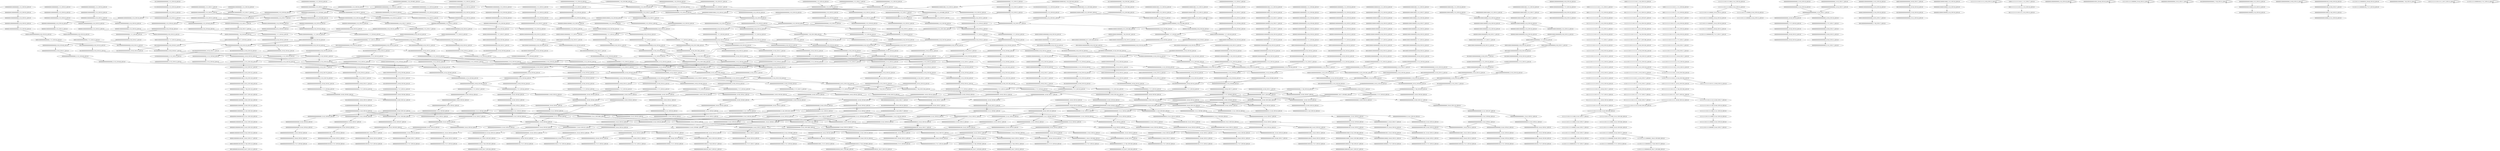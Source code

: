 digraph G {
    "00000000000000000000_14-34_COV:46_LEN:20" -> "00000000000000000000_15-35_COV:46_LEN:20";
    "00000000000000000000_18-38_COV:23_LEN:20" -> "00000000000000000000_19-39_COV:26_LEN:20";
    "00000000000000000000_7-27_COV:47_LEN:20" -> "00000000000000000000_8-28_COV:44_LEN:20";
    "00000000000000000000_21-41_COV:43_LEN:20" -> "00000000000000000000_22-42_COV:22_LEN:20";
    "00000000000000000000_21-41_COV:43_LEN:20" -> "00000000000000000001_22-42_COV:21_LEN:20";
    "10000000000000000000_4-24_COV:15_LEN:20" -> "00000000000000000000_5-25_COV:46_LEN:20";
    "10000000000000000000_22-41_COV:15_LEN:20" -> "00000000000000000000_23-42_COV:1102_LEN:20";
    "10000000000000000000_22-41_COV:15_LEN:20" -> "00000000000000000000_23-43_COV:33_LEN:20";
    "10000000000000000000_22-41_COV:15_LEN:20" -> "00000000000000000001_23-42_COV:911_LEN:20";
    "10000010000000000000_12-31_COV:563_LEN:20" -> "00000100000000000000_13-33_COV:19_LEN:20";
    "10000010000000000000_12-31_COV:563_LEN:20" -> "00000100000000000000_13-32_COV:578_LEN:20";
    "00000000000000000000_13-33_COV:64_LEN:20" -> "00000000000000000000_14-34_COV:64_LEN:20";
    "00001000000000000000_8-28_COV:16_LEN:20" -> "00010000000000000000_9-29_COV:15_LEN:20";
    "00000000000000000000_2-22_COV:19_LEN:20" -> "00000000000000000000_3-23_COV:38_LEN:20";
    "00000000010000000000_9-28_COV:15_LEN:20" -> "00000000100000000000_10-29_COV:16_LEN:20";
    "10000000001000000000_1-21_COV:19_LEN:20" -> "00000000010000000000_2-22_COV:17_LEN:20";
    "01000000000000000000_17-37_COV:18_LEN:20" -> "10000000000000000000_18-38_COV:17_LEN:20";
    "00000000000000000000_4-24_COV:22_LEN:20" -> "00000000000000000000_5-25_COV:31_LEN:20";
    "00000000001000000000_2-22_COV:21_LEN:20" -> "00000000010000000000_3-23_COV:21_LEN:20";
    "00000010000000000000_6-26_COV:22_LEN:20" -> "00000100000000000000_7-27_COV:22_LEN:20";
    "11110111111111111011_14-33_COV:228_LEN:20" -> "11101111111111110111_15-34_COV:238_LEN:20";
    "11111011111100000010_26-46_COV:15_LEN:20" -> "11110111111000000100_27-47_COV:17_LEN:20";
    "11111111110111111100_21-40_COV:248_LEN:20" -> "11111111101111111000_22-42_COV:17_LEN:20";
    "11111111110111111100_21-40_COV:248_LEN:20" -> "11111111101111111000_22-41_COV:248_LEN:20";
    "00000001000000000000_4-24_COV:17_LEN:20" -> "00000010000000000000_5-25_COV:17_LEN:20";
    "00000100000000000000_13-33_COV:16_LEN:20" -> "00001000000000000000_14-34_COV:16_LEN:20";
    "11111011111110000000_26-46_COV:22_LEN:20" -> "11110111111100000000_27-47_COV:24_LEN:20";
    "00000000000000000000_5-25_COV:46_LEN:20" -> "00000000000000000000_6-26_COV:46_LEN:20";
    "00100001000000000000_10-30_COV:17_LEN:20" -> "01000010000000000000_11-31_COV:16_LEN:20";
    "00000000000000000000_17-37_COV:44_LEN:20" -> "00000000000000000000_18-38_COV:41_LEN:20";
    "00000000000000000010_22-42_COV:15_LEN:20" -> "00000000000000000100_23-43_COV:15_LEN:20";
    "00000000000000000000_18-38_COV:48_LEN:20" -> "00000000000000000000_19-39_COV:64_LEN:20";
    "00000000000000000000_6-26_COV:65_LEN:20" -> "00000000000000000000_7-27_COV:63_LEN:20";
    "00000000010000010000_3-23_COV:19_LEN:20" -> "00000000100000100000_4-24_COV:23_LEN:20";
    "00000000000000000000_4-23_COV:972_LEN:20" -> "00000000000000000000_5-24_COV:1327_LEN:20";
    "00000000000000000010_24-43_COV:691_LEN:20" -> "00000000000000000100_25-44_COV:664_LEN:20";
    "00000000000000000010_24-43_COV:691_LEN:20" -> "00000000000000000101_25-45_COV:23_LEN:20";
    "00100000000000000000_10-30_COV:22_LEN:20" -> "01000000000000000000_11-31_COV:19_LEN:20";
    "00000000000000000000_8-28_COV:32_LEN:20" -> "00000000000000000000_9-29_COV:31_LEN:20";
    "01000000000000000000_11-31_COV:20_LEN:20" -> "10000000000000000000_12-32_COV:19_LEN:20";
    "00000000000000000000_18-38_COV:40_LEN:20" -> "00000000000000000000_19-39_COV:49_LEN:20";
    "00000100000000000000_7-27_COV:19_LEN:20" -> "00001000000000000000_8-28_COV:19_LEN:20";
    "00000000100000001001_23-42_COV:129_LEN:20" -> "00000001000000010010_24-43_COV:128_LEN:20";
    "00000000000000000000_15-35_COV:17_LEN:20" -> "00000000000000000000_16-36_COV:18_LEN:20";
    "00000000100000000000_4-24_COV:31_LEN:20" -> "00000001000000000000_5-25_COV:30_LEN:20";
    "00000001000000000000_5-25_COV:23_LEN:20" -> "00000010000000000000_6-26_COV:23_LEN:20";
    "10000000000000000000_12-32_COV:27_LEN:20" -> "00000000000000000000_13-33_COV:66_LEN:20";
    "11111111111011111110_20-39_COV:230_LEN:20" -> "11111111110111111100_21-40_COV:248_LEN:20";
    "00000000000000000010_23-43_COV:18_LEN:20" -> "00000000000000000100_24-44_COV:17_LEN:20";
    "00000000100000000000_4-24_COV:24_LEN:20" -> "00000001000000000000_5-25_COV:24_LEN:20";
    "00000000000000000000_21-41_COV:107_LEN:20" -> "00000000000000000000_22-42_COV:64_LEN:20";
    "00000000000000000000_21-41_COV:107_LEN:20" -> "00000000000000000001_22-42_COV:51_LEN:20";
    "00000000000000000000_6-26_COV:45_LEN:20" -> "00000000000000000000_7-27_COV:47_LEN:20";
    "00000000000000000000_24-44_COV:25_LEN:20" -> "00000000000000000001_25-45_COV:23_LEN:20";
    "01000000000000000000_11-31_COV:15_LEN:20" -> "10000000000000000000_12-32_COV:15_LEN:20";
    "00010000000000000000_9-29_COV:18_LEN:20" -> "00100000000000000000_10-30_COV:16_LEN:20";
    "00000001000000000000_5-25_COV:21_LEN:20" -> "00000010000000000000_6-26_COV:20_LEN:20";
    "00001000000000000000_16-35_COV:17_LEN:20" -> "00010000000000000000_17-36_COV:17_LEN:20";
    "01000000000000000000_15-34_COV:17_LEN:20" -> "10000000000000000000_16-35_COV:18_LEN:20";
    "00000000000000000000_14-33_COV:2106_LEN:20" -> "00000000000000000000_15-34_COV:2119_LEN:20";
    "00000000000000000000_14-33_COV:2106_LEN:20" -> "00000000000000000000_15-35_COV:35_LEN:20";
    "11111011111111111101_13-32_COV:218_LEN:20" -> "11110111111111111011_14-33_COV:228_LEN:20";
    "01000000000000000000_11-30_COV:921_LEN:20" -> "10000000000000000001_12-31_COV:130_LEN:20";
    "01000000000000000000_11-30_COV:921_LEN:20" -> "10000000000000000000_12-32_COV:18_LEN:20";
    "01000000000000000000_11-30_COV:921_LEN:20" -> "10000000000000000000_12-31_COV:812_LEN:20";
    "00010000000000000000_9-29_COV:21_LEN:20" -> "00100000000000000000_10-30_COV:21_LEN:20";
    "00000000000000000001_25-45_COV:17_LEN:20" -> "00000000000000000010_26-46_COV:18_LEN:20";
    "00000000000000000001_25-45_COV:22_LEN:20" -> "00000000000000000010_26-46_COV:21_LEN:20";
    "00000000000000000000_22-42_COV:24_LEN:20" -> "00000000000000000000_24-43_COV:1083_LEN:20";
    "00000000000000000000_22-42_COV:24_LEN:20" -> "00000000000000000000_24-44_COV:23_LEN:20";
    "00000000000000000010_26-46_COV:31_LEN:20" -> "00000000000000000100_27-47_COV:29_LEN:20";
    "00000000000000000000_3-23_COV:22_LEN:20" -> "00000000000000000000_4-24_COV:22_LEN:20";
    "10000000000100000000_1-21_COV:25_LEN:20" -> "00000000001000000000_2-22_COV:24_LEN:20";
    "00001000000000000000_19-38_COV:17_LEN:20" -> "00010000000000000000_20-39_COV:18_LEN:20";
    "00000000000000000000_2-22_COV:18_LEN:20" -> "00000000000000000000_3-23_COV:22_LEN:20";
    "00000000000000000000_19-39_COV:52_LEN:20" -> "00000000000000000000_20-40_COV:41_LEN:20";
    "11111111101111111111_9-29_COV:19_LEN:20" -> "11111111011111111111_10-30_COV:21_LEN:20";
    "00000000000000000000_10-30_COV:41_LEN:20" -> "00000000000000000000_11-31_COV:42_LEN:20";
    "00000000000000000000_13-33_COV:39_LEN:20" -> "00000000000000000000_14-34_COV:40_LEN:20";
    "10000000001000001000_1-21_COV:15_LEN:20" -> "00000000010000010000_2-22_COV:15_LEN:20";
    "00000000000000000000_21-41_COV:42_LEN:20" -> "00000000000000000001_22-42_COV:26_LEN:20";
    "00000000000000000000_21-41_COV:42_LEN:20" -> "00000000000000000000_22-42_COV:20_LEN:20";
    "00000000000000000000_5-24_COV:1327_LEN:20" -> "00000000000000000000_6-25_COV:1281_LEN:20";
    "00000000000000000000_5-24_COV:1327_LEN:20" -> "00000000000000000000_6-26_COV:66_LEN:20";
    "11111101111111000000_25-44_COV:271_LEN:20" -> "11111011111110000000_26-46_COV:22_LEN:20";
    "11111101111111000000_25-44_COV:271_LEN:20" -> "11111011111110000001_26-45_COV:260_LEN:20";
    "00000000000000000000_5-25_COV:25_LEN:20" -> "00000000000000000000_6-26_COV:24_LEN:20";
    "00000000000000000000_9-29_COV:37_LEN:20" -> "00000000000000000000_10-30_COV:39_LEN:20";
    "00000000000000000000_10-30_COV:29_LEN:20" -> "00000000000000000000_11-31_COV:29_LEN:20";
    "00000000000000000000_10-30_COV:64_LEN:20" -> "00000000000000000000_11-31_COV:66_LEN:20";
    "10000000001000000000_1-21_COV:17_LEN:20" -> "00000000010000000000_2-22_COV:17_LEN:20";
    "00000000100000000000_4-24_COV:25_LEN:20" -> "00000001000000000000_5-25_COV:23_LEN:20";
    "00100000100000000000_9-29_COV:18_LEN:20" -> "01000001000000000000_10-30_COV:18_LEN:20";
    "00000000000000000000_18-38_COV:68_LEN:20" -> "00000000000000000000_20-40_COV:67_LEN:20";
    "00000000000000000000_18-38_COV:68_LEN:20" -> "00000000000000000001_20-39_COV:20_LEN:20";
    "00000000000000000000_18-38_COV:68_LEN:20" -> "00000000000000000000_20-39_COV:2583_LEN:20";
    "10001111111111111011_1-21_COV:21_LEN:20" -> "00011111111111110111_2-22_COV:20_LEN:20";
    "00000001000000000000_5-25_COV:30_LEN:20" -> "00000010000000000000_6-26_COV:32_LEN:20";
    "00000000000000000000_7-27_COV:30_LEN:20" -> "00000000000000000000_8-28_COV:30_LEN:20";
    "00000000000000000000_24-44_COV:28_LEN:20" -> "00000000000000000001_25-45_COV:26_LEN:20";
    "10000000000000000000_1-21_COV:19_LEN:20" -> "00000000000000000000_2-22_COV:19_LEN:20";
    "00000000000000000000_2-22_COV:50_LEN:20" -> "00000000000000000000_3-23_COV:57_LEN:20";
    "00000000000000000001_22-42_COV:26_LEN:20" -> "00000000000000000010_23-43_COV:18_LEN:20";
    "11111101111111000001_25-45_COV:17_LEN:20" -> "11111011111110000010_26-46_COV:18_LEN:20";
    "00000000100000100000_4-24_COV:36_LEN:20" -> "00000001000001000000_5-25_COV:35_LEN:20";
    "00000000000000000000_4-24_COV:30_LEN:20" -> "00000000000000000000_5-25_COV:41_LEN:20";
    "00000000010000100000_3-23_COV:26_LEN:20" -> "00000000100001000000_4-24_COV:27_LEN:20";
    "00000000000000000000_16-36_COV:46_LEN:20" -> "00000000000000000000_17-37_COV:44_LEN:20";
    "00001000000000000000_14-34_COV:17_LEN:20" -> "00010000000000000000_15-35_COV:17_LEN:20";
    "00000000000000000000_21-41_COV:62_LEN:20" -> "00000000000000000001_22-42_COV:29_LEN:20";
    "00000000000000000000_21-41_COV:62_LEN:20" -> "00000000000000000000_22-42_COV:35_LEN:20";
    "10000000000000000001_12-31_COV:130_LEN:20" -> "00000000000000000010_13-32_COV:147_LEN:20";
    "00010000000000000000_9-29_COV:18_LEN:20" -> "00100000000000000000_10-30_COV:16_LEN:20";
    "00000000000000000000_19-39_COV:63_LEN:20" -> "00000000000000000000_21-40_COV:2310_LEN:20";
    "00000000000000000000_19-39_COV:63_LEN:20" -> "00000000000000000000_21-41_COV:22_LEN:20";
    "00000000000000000000_19-39_COV:63_LEN:20" -> "00000000000000000001_21-40_COV:330_LEN:20";
    "00000001000010000000_5-25_COV:18_LEN:20" -> "00000010000100000000_6-26_COV:17_LEN:20";
    "00000000000000000000_2-22_COV:19_LEN:20" -> "00000000000000000000_3-23_COV:27_LEN:20";
    "00010000010000000000_9-28_COV:562_LEN:20" -> "00100000100000000000_10-29_COV:559_LEN:20";
    "00000000000000000000_10-30_COV:25_LEN:20" -> "00000000000000000000_11-31_COV:24_LEN:20";
    "00000000000000000000_3-23_COV:27_LEN:20" -> "00000000000000000000_4-24_COV:27_LEN:20";
    "00000000100000100000_3-23_COV:16_LEN:20" -> "00000001000001000000_4-24_COV:16_LEN:20";
    "00000000000000000010_26-46_COV:42_LEN:20" -> "00000000000000000100_27-47_COV:40_LEN:20";
    "00000000000000001001_25-45_COV:16_LEN:20" -> "00000000000000010010_26-46_COV:17_LEN:20";
    "00011111111111110111_2-21_COV:230_LEN:20" -> "00111111111111101111_3-22_COV:215_LEN:20";
    "00010000010000000000_9-29_COV:25_LEN:20" -> "00100000100000000000_10-30_COV:24_LEN:20";
    "01000000000000000000_17-36_COV:624_LEN:20" -> "10000000000000000000_18-38_COV:26_LEN:20";
    "01000000000000000000_17-36_COV:624_LEN:20" -> "10000000000000000000_18-37_COV:603_LEN:20";
    "00000000000000000000_8-28_COV:40_LEN:20" -> "00000000000000000000_9-29_COV:42_LEN:20";
    "00000000000000000000_8-28_COV:25_LEN:20" -> "00000000000000000000_9-29_COV:23_LEN:20";
    "00000000000000000000_15-35_COV:39_LEN:20" -> "00000000000000000000_16-36_COV:41_LEN:20";
    "00000000000000000000_22-42_COV:34_LEN:20" -> "00000000000000000000_23-43_COV:34_LEN:20";
    "00000000000000000000_16-36_COV:71_LEN:20" -> "00000000000000000000_17-37_COV:68_LEN:20";
    "00000000000000000000_12-32_COV:26_LEN:20" -> "00000000000000000000_13-33_COV:44_LEN:20";
    "00000000000000000000_2-22_COV:15_LEN:20" -> "00000000000000000000_3-23_COV:21_LEN:20";
    "00010000100000000000_9-29_COV:16_LEN:20" -> "00100001000000000000_10-30_COV:17_LEN:20";
    "00000000000000000000_15-34_COV:2119_LEN:20" -> "00000000000000000000_16-36_COV:51_LEN:20";
    "00000000000000000000_15-34_COV:2119_LEN:20" -> "00000000000000000000_16-35_COV:2128_LEN:20";
    "00000000000000000000_5-25_COV:34_LEN:20" -> "00000000000000000000_6-26_COV:35_LEN:20";
    "00000000000000000000_4-24_COV:37_LEN:20" -> "00000000000000000000_5-25_COV:45_LEN:20";
    "00000000000000000000_20-40_COV:54_LEN:20" -> "00000000000000000000_21-41_COV:46_LEN:20";
    "00000000000000000010_27-46_COV:635_LEN:20" -> "00000000000000000100_28-47_COV:628_LEN:20";
    "00000000000000000000_9-29_COV:46_LEN:20" -> "00000000000000000000_10-30_COV:47_LEN:20";
    "00000010000010000000_6-25_COV:568_LEN:20" -> "00000100000100000000_7-26_COV:567_LEN:20";
    "00000010000000000000_6-26_COV:16_LEN:20" -> "00000100000000000000_7-27_COV:16_LEN:20";
    "00000000010000000100_22-41_COV:129_LEN:20" -> "00000000100000001001_23-42_COV:129_LEN:20";
    "00000000000000000000_2-22_COV:15_LEN:20" -> "00000000000000000000_3-23_COV:21_LEN:20";
    "00000000000000000000_14-34_COV:44_LEN:20" -> "00000000000000000000_15-35_COV:44_LEN:20";
    "10000000000100000000_1-21_COV:20_LEN:20" -> "00000000001000000000_2-22_COV:21_LEN:20";
    "00001000000000000000_8-28_COV:45_LEN:20" -> "00010000000000000000_9-29_COV:45_LEN:20";
    "00000000000000000000_9-29_COV:23_LEN:20" -> "00000000000000000000_10-30_COV:23_LEN:20";
    "00001000000000000000_14-34_COV:16_LEN:20" -> "00010000000000000000_15-35_COV:16_LEN:20";
    "00000000000000000000_26-46_COV:64_LEN:20" -> "00000000000000000000_27-47_COV:58_LEN:20";
    "01000010000000000000_11-31_COV:26_LEN:20" -> "10000100000000000000_12-32_COV:27_LEN:20";
    "11111111111110111111_5-24_COV:210_LEN:20" -> "11111111111101111111_6-25_COV:194_LEN:20";
    "00000000000000000000_14-34_COV:58_LEN:20" -> "00000000000000000000_16-36_COV:51_LEN:20";
    "00000000000000000000_14-34_COV:58_LEN:20" -> "00000000000000000000_16-35_COV:2128_LEN:20";
    "00000000000000000000_20-40_COV:42_LEN:20" -> "00000000000000000000_21-41_COV:39_LEN:20";
    "00000000000000000000_22-41_COV:1983_LEN:20" -> "00000000000000000000_23-42_COV:1102_LEN:20";
    "00000000000000000000_22-41_COV:1983_LEN:20" -> "00000000000000000000_23-43_COV:33_LEN:20";
    "00000000000000000000_22-41_COV:1983_LEN:20" -> "00000000000000000001_23-42_COV:911_LEN:20";
    "10110000000000000000_1-21_COV:16_LEN:20" -> "01100000000000000000_2-22_COV:16_LEN:20";
    "00000000000000000000_24-44_COV:25_LEN:20" -> "00000000000000000001_25-45_COV:21_LEN:20";
    "10000000000000000000_16-35_COV:18_LEN:20" -> "00000000000000000001_17-36_COV:21_LEN:20";
    "10000000000000000000_16-35_COV:18_LEN:20" -> "00000000000000000000_17-37_COV:25_LEN:20";
    "10000000000000000000_16-35_COV:18_LEN:20" -> "00000000000000000000_17-36_COV:2136_LEN:20";
    "00000000100000000000_4-24_COV:22_LEN:20" -> "00000001000000000000_5-25_COV:21_LEN:20";
    "10000000000000000000_20-39_COV:19_LEN:20" -> "00000000000000000000_21-40_COV:2310_LEN:20";
    "10000000000000000000_20-39_COV:19_LEN:20" -> "00000000000000000000_21-41_COV:22_LEN:20";
    "10000000000000000000_20-39_COV:19_LEN:20" -> "00000000000000000001_21-40_COV:330_LEN:20";
    "00000000000000000000_11-31_COV:58_LEN:20" -> "00000000000000000000_13-33_COV:63_LEN:20";
    "00000000000000000000_11-31_COV:58_LEN:20" -> "00000000000000000000_13-32_COV:2090_LEN:20";
    "11111111111101111111_6-26_COV:15_LEN:20" -> "11111111111101111111_6-26_COV:15_LEN:20";
    "00000000000000000000_7-27_COV:41_LEN:20" -> "00000000000000000000_8-28_COV:40_LEN:20";
    "00000010000000000000_6-26_COV:25_LEN:20" -> "00000100000000000000_7-27_COV:26_LEN:20";
    "00000000000000000000_14-34_COV:45_LEN:20" -> "00000000000000000000_15-35_COV:43_LEN:20";
    "00001000000000000000_8-28_COV:26_LEN:20" -> "00010000000000000000_9-29_COV:27_LEN:20";
    "00100000000000000000_9-29_COV:35_LEN:20" -> "01000000000000000000_10-30_COV:35_LEN:20";
    "00000000000000000000_17-37_COV:44_LEN:20" -> "00000000000000000000_18-38_COV:46_LEN:20";
    "00000000000000000000_17-37_COV:20_LEN:20" -> "00000000000000000000_18-38_COV:20_LEN:20";
    "00000100000000000000_7-27_COV:16_LEN:20" -> "00001000000000000000_8-28_COV:16_LEN:20";
    "00000000000000000000_19-39_COV:50_LEN:20" -> "00000000000000000000_20-40_COV:42_LEN:20";
    "00000000000000010001_25-45_COV:21_LEN:20" -> "00000000000000100010_26-46_COV:23_LEN:20";
    "10110000000000000000_1-20_COV:291_LEN:20" -> "01100000000000000000_2-21_COV:306_LEN:20";
    "10000000000000000000_19-38_COV:18_LEN:20" -> "00000000000000000000_20-40_COV:67_LEN:20";
    "10000000000000000000_19-38_COV:18_LEN:20" -> "00000000000000000001_20-39_COV:20_LEN:20";
    "10000000000000000000_19-38_COV:18_LEN:20" -> "00000000000000000000_20-39_COV:2583_LEN:20";
    "10111111111111011111_17-36_COV:238_LEN:20" -> "01111111111110111111_18-37_COV:231_LEN:20";
    "11111110111111000000_24-44_COV:16_LEN:20" -> "11111101111110000001_25-45_COV:16_LEN:20";
    "00000010000010000000_6-26_COV:39_LEN:20" -> "00000100000100000000_7-27_COV:37_LEN:20";
    "00000001000000000000_13-32_COV:18_LEN:20" -> "00000010000000000000_14-33_COV:18_LEN:20";
    "10000000000000000000_18-38_COV:15_LEN:20" -> "00000000000000000000_19-39_COV:57_LEN:20";
    "10000000001000000000_1-21_COV:17_LEN:20" -> "00000000010000000000_2-22_COV:21_LEN:20";
    "00000000000000000000_22-42_COV:52_LEN:20" -> "00000000000000000000_23-43_COV:54_LEN:20";
    "00000000000000000000_5-25_COV:31_LEN:20" -> "00000000000000000000_6-26_COV:31_LEN:20";
    "00100000000000000000_19-38_COV:15_LEN:20" -> "01000000000000000000_20-39_COV:16_LEN:20";
    "00000000000000000000_23-42_COV:1102_LEN:20" -> "00000000000000000000_24-43_COV:1083_LEN:20";
    "00000000000000000000_23-42_COV:1102_LEN:20" -> "00000000000000000000_24-44_COV:23_LEN:20";
    "00000001000001000000_5-25_COV:35_LEN:20" -> "00000010000010000000_6-26_COV:39_LEN:20";
    "00000000000000000000_15-35_COV:69_LEN:20" -> "00000000000000000000_16-36_COV:71_LEN:20";
    "00000000100000000000_10-29_COV:16_LEN:20" -> "00000001000000000000_11-30_COV:16_LEN:20";
    "00000000100000000000_4-24_COV:24_LEN:20" -> "00000001000000000000_5-25_COV:21_LEN:20";
    "00000100000000000000_7-27_COV:37_LEN:20" -> "00001000000000000000_8-28_COV:38_LEN:20";
    "00000000000000000000_17-37_COV:68_LEN:20" -> "00000000000000000000_18-38_COV:68_LEN:20";
    "00001000000000000000_8-28_COV:38_LEN:20" -> "00010000000000000000_9-29_COV:37_LEN:20";
    "00000000100000000000_3-23_COV:23_LEN:20" -> "00000001000000000000_4-24_COV:23_LEN:20";
    "00000000000000000000_4-24_COV:34_LEN:20" -> "00000000000000000000_5-25_COV:39_LEN:20";
    "00000000000000000001_25-45_COV:26_LEN:20" -> "00000000000000000010_26-46_COV:31_LEN:20";
    "00000000000000000000_17-37_COV:17_LEN:20" -> "00000000000000000000_18-38_COV:17_LEN:20";
    "10000000001000000000_1-21_COV:22_LEN:20" -> "00000000010000000000_2-22_COV:24_LEN:20";
    "00000000000000000010_23-43_COV:41_LEN:20" -> "00000000000000000100_24-44_COV:41_LEN:20";
    "01000000000000000000_11-31_COV:16_LEN:20" -> "10000000000000000000_12-32_COV:16_LEN:20";
    "01100000000000000000_2-22_COV:16_LEN:20" -> "11000000000000000000_3-23_COV:15_LEN:20";
    "00000000000000000000_17-37_COV:54_LEN:20" -> "00000000000000000000_18-38_COV:53_LEN:20";
    "00000001000010000000_5-25_COV:15_LEN:20" -> "00000010000100000000_6-26_COV:15_LEN:20";
    "00000000000000000000_20-40_COV:50_LEN:20" -> "00000000000000000000_21-41_COV:43_LEN:20";
    "00000000000000100000_17-36_COV:153_LEN:20" -> "00000000000001000000_18-37_COV:145_LEN:20";
    "00000000100000000000_3-23_COV:18_LEN:20" -> "00000001000000000000_4-24_COV:17_LEN:20";
    "00000000010000000000_2-22_COV:24_LEN:20" -> "00000000100000000000_3-23_COV:23_LEN:20";
    "00000000000000000000_8-28_COV:28_LEN:20" -> "00000000000000000000_9-29_COV:29_LEN:20";
    "00000000010000000000_2-22_COV:16_LEN:20" -> "00000000100000000000_3-23_COV:18_LEN:20";
    "00000000010000000000_2-22_COV:23_LEN:20" -> "00000000100000000000_3-23_COV:21_LEN:20";
    "00000000000000000000_20-40_COV:61_LEN:20" -> "00000000000000000000_21-41_COV:50_LEN:20";
    "00000010000000000000_6-26_COV:17_LEN:20" -> "00000100000000000000_7-27_COV:19_LEN:20";
    "00000000000000000010_13-32_COV:147_LEN:20" -> "00000000000000000100_14-33_COV:152_LEN:20";
    "01111111111111011111_4-24_COV:16_LEN:20" -> "11111111111110111111_5-25_COV:15_LEN:20";
    "00100000000000000000_16-35_COV:616_LEN:20" -> "01000000000000000000_17-36_COV:624_LEN:20";
    "11111111111011111100_20-40_COV:16_LEN:20" -> "11111111110111111000_21-41_COV:16_LEN:20";
    "00000000010000010000_2-22_COV:16_LEN:20" -> "00000000100000100000_3-23_COV:16_LEN:20";
    "00000000000000000000_5-25_COV:24_LEN:20" -> "00000000000000000000_6-26_COV:24_LEN:20";
    "00000000000000000000_4-24_COV:55_LEN:20" -> "00000000000000000000_5-25_COV:64_LEN:20";
    "00000000000000000000_16-36_COV:41_LEN:20" -> "00000000000000000000_17-37_COV:41_LEN:20";
    "00001000001000000000_8-27_COV:558_LEN:20" -> "00010000010000000000_9-28_COV:562_LEN:20";
    "00000000000000000000_4-24_COV:19_LEN:20" -> "00000000000000000000_5-25_COV:32_LEN:20";
    "11011111111111011111_16-36_COV:17_LEN:20" -> "10111111111110111111_17-37_COV:15_LEN:20";
    "10001111111111111011_1-20_COV:213_LEN:20" -> "00011111111111110111_2-21_COV:230_LEN:20";
    "00000100000000000000_15-34_COV:19_LEN:20" -> "00001000000000000000_16-35_COV:17_LEN:20";
    "00000000010000100000_3-23_COV:17_LEN:20" -> "00000000100001000000_4-24_COV:16_LEN:20";
    "00000000000000000010_23-43_COV:33_LEN:20" -> "00000000000000000100_24-44_COV:29_LEN:20";
    "10000000000100000000_1-21_COV:46_LEN:20" -> "00000000001000000000_2-22_COV:49_LEN:20";
    "00010000010000000000_9-29_COV:30_LEN:20" -> "00100000100000000000_10-30_COV:30_LEN:20";
    "00000000010000000000_3-23_COV:21_LEN:20" -> "00000000100000000000_4-24_COV:25_LEN:20";
    "00000000000000000000_15-35_COV:44_LEN:20" -> "00000000000000000000_16-36_COV:46_LEN:20";
    "00000000010000100000_3-23_COV:16_LEN:20" -> "00000000100001000000_4-24_COV:16_LEN:20";
    "00000000000000000000_12-32_COV:27_LEN:20" -> "00000000000000000000_13-33_COV:39_LEN:20";
    "00000000000000000000_24-43_COV:1083_LEN:20" -> "00000000000000000001_25-44_COV:303_LEN:20";
    "00000000000000000000_24-43_COV:1083_LEN:20" -> "00000000000000000001_25-45_COV:53_LEN:20";
    "00000000000000000000_24-43_COV:1083_LEN:20" -> "00000000000000000000_25-44_COV:737_LEN:20";
    "00000000000000000001_24-44_COV:16_LEN:20" -> "00000000000000000011_26-46_COV:29_LEN:20";
    "00000000000000000001_24-44_COV:16_LEN:20" -> "00000000000000000011_26-45_COV:288_LEN:20";
    "00000000000000000000_18-38_COV:20_LEN:20" -> "00000000000000000000_19-39_COV:22_LEN:20";
    "00000000000000000000_5-25_COV:32_LEN:20" -> "00000000000000000000_7-26_COV:1299_LEN:20";
    "00000000000000000000_16-36_COV:41_LEN:20" -> "00000000000000000000_17-37_COV:40_LEN:20";
    "00010000000000000000_15-34_COV:614_LEN:20" -> "00100000000000000000_16-35_COV:616_LEN:20";
    "00010000000000000000_15-34_COV:614_LEN:20" -> "00100000000000000000_16-36_COV:16_LEN:20";
    "00000000000000000000_11-31_COV:42_LEN:20" -> "00000000000000000000_12-32_COV:41_LEN:20";
    "00000000010000000000_3-23_COV:21_LEN:20" -> "00000000100000000000_4-24_COV:22_LEN:20";
    "00000000000000000000_18-38_COV:38_LEN:20" -> "00000000000000000000_19-39_COV:63_LEN:20";
    "00000000000000000000_8-28_COV:27_LEN:20" -> "00000000000000000000_9-29_COV:27_LEN:20";
    "00000000000000000001_21-41_COV:19_LEN:20" -> "00000000000000000010_22-42_COV:21_LEN:20";
    "00000000000000000000_3-23_COV:36_LEN:20" -> "00000000000000000000_4-24_COV:37_LEN:20";
    "00000000000000000000_5-25_COV:28_LEN:20" -> "00000000000000000000_6-26_COV:28_LEN:20";
    "00000000001000000010_21-40_COV:130_LEN:20" -> "00000000010000000100_22-41_COV:129_LEN:20";
    "00000010000000000000_6-26_COV:32_LEN:20" -> "00000100000000000000_7-27_COV:33_LEN:20";
    "00000000100000000000_3-23_COV:16_LEN:20" -> "00000001000000000000_4-24_COV:16_LEN:20";
    "00000000000000000000_2-21_COV:627_LEN:20" -> "00000000000000000000_3-22_COV:969_LEN:20";
    "00000000000000000000_2-21_COV:627_LEN:20" -> "00000000000000000000_3-23_COV:18_LEN:20";
    "00000010000000000000_6-26_COV:20_LEN:20" -> "00000100000000000000_7-27_COV:19_LEN:20";
    "00000000000000000000_11-31_COV:29_LEN:20" -> "00000000000000000000_12-32_COV:30_LEN:20";
    "00000000000000000000_16-36_COV:71_LEN:20" -> "00000000000000000000_17-37_COV:68_LEN:20";
    "00010000010000000000_9-29_COV:39_LEN:20" -> "00100000100000000000_10-30_COV:40_LEN:20";
    "10000000000000000000_12-32_COV:18_LEN:20" -> "00000000000000000000_13-33_COV:44_LEN:20";
    "00010000000000000000_9-29_COV:34_LEN:20" -> "00100000000000000000_10-30_COV:33_LEN:20";
    "00000000010000010000_3-22_COV:561_LEN:20" -> "00000000100000100000_4-23_COV:574_LEN:20";
    "00000000000000000000_19-39_COV:121_LEN:20" -> "00000000000000000000_20-40_COV:116_LEN:20";
    "00000000010000000000_3-23_COV:36_LEN:20" -> "00000000100000000000_4-24_COV:38_LEN:20";
    "00000000000000000000_11-31_COV:22_LEN:20" -> "00000000000000000000_12-32_COV:22_LEN:20";
    "00000000000000000000_23-43_COV:29_LEN:20" -> "00000000000000000000_24-44_COV:19_LEN:20";
    "00000000000000000000_17-37_COV:42_LEN:20" -> "00000000000000000000_18-38_COV:39_LEN:20";
    "00000000000000000100_25-44_COV:664_LEN:20" -> "00000000000000001000_26-46_COV:61_LEN:20";
    "00000000000000000100_25-44_COV:664_LEN:20" -> "00000000000000001001_26-45_COV:619_LEN:20";
    "00000000000000000000_5-25_COV:43_LEN:20" -> "00000000000000000000_6-26_COV:48_LEN:20";
    "00010000100000000000_9-29_COV:16_LEN:20" -> "00100001000000000000_10-30_COV:16_LEN:20";
    "00000000000000000000_24-44_COV:23_LEN:20" -> "00000000000000000001_25-45_COV:22_LEN:20";
    "00000010000000000000_5-25_COV:15_LEN:20" -> "00000100000000000000_6-26_COV:16_LEN:20";
    "11110111111111111011_13-33_COV:15_LEN:20" -> "11101111111111110111_15-34_COV:238_LEN:20";
    "00000000000000000000_9-29_COV:40_LEN:20" -> "00000000000000000000_10-30_COV:41_LEN:20";
    "00000000000000000000_22-42_COV:58_LEN:20" -> "00000000000000000000_23-43_COV:58_LEN:20";
    "00000000000000000000_13-33_COV:63_LEN:20" -> "00000000000000000000_14-34_COV:67_LEN:20";
    "00000001000000000000_4-24_COV:24_LEN:20" -> "00000010000000000000_5-25_COV:24_LEN:20";
    "00000000000000000000_6-26_COV:35_LEN:20" -> "00000000000000000000_7-27_COV:32_LEN:20";
    "00000000000000000000_3-23_COV:32_LEN:20" -> "00000000000000000000_4-24_COV:31_LEN:20";
    "00000100000001001001_26-45_COV:117_LEN:20" -> "00001000000010010010_27-46_COV:114_LEN:20";
    "00000000000000000000_12-32_COV:22_LEN:20" -> "00000000000000000000_13-33_COV:32_LEN:20";
    "00000000000000000000_18-38_COV:17_LEN:20" -> "00000000000000000000_19-39_COV:21_LEN:20";
    "10000000000000000000_21-40_COV:16_LEN:20" -> "00000000000000000000_22-41_COV:1983_LEN:20";
    "10000000000000000000_21-40_COV:16_LEN:20" -> "00000000000000000000_22-42_COV:58_LEN:20";
    "10000000000000000000_21-40_COV:16_LEN:20" -> "00000000000000000001_22-41_COV:356_LEN:20";
    "10000000000000000000_21-40_COV:16_LEN:20" -> "00000000000000000001_22-42_COV:60_LEN:20";
    "00000000000000000000_9-29_COV:45_LEN:20" -> "00000000000000000000_10-30_COV:45_LEN:20";
    "00000000000000000001_22-42_COV:20_LEN:20" -> "00000000000000000010_23-43_COV:16_LEN:20";
    "10000000000000000000_18-38_COV:17_LEN:20" -> "00000000000000000000_19-39_COV:80_LEN:20";
    "11111111011111111111_10-29_COV:204_LEN:20" -> "11111110111111111111_11-30_COV:212_LEN:20";
    "00000000000000000000_7-27_COV:32_LEN:20" -> "00000000000000000000_8-28_COV:32_LEN:20";
    "10001111111111110111_1-21_COV:17_LEN:20" -> "00011111111111101111_2-22_COV:16_LEN:20";
    "10111111111110111111_17-37_COV:17_LEN:20" -> "01111111111101111111_18-38_COV:17_LEN:20";
    "00100000000000000000_16-36_COV:17_LEN:20" -> "01000000000000000000_17-37_COV:18_LEN:20";
    "00000000100000000000_4-24_COV:16_LEN:20" -> "00000000100000000000_4-24_COV:16_LEN:20";
    "00000100000000000000_13-33_COV:45_LEN:20" -> "00001000000000000000_14-34_COV:46_LEN:20";
    "01111111111111011111_4-23_COV:207_LEN:20" -> "11111111111110111111_5-24_COV:210_LEN:20";
    "00000000000000100010_26-46_COV:15_LEN:20" -> "00000000000001000100_27-47_COV:16_LEN:20";
    "01000001000000000000_11-31_COV:23_LEN:20" -> "10000010000000000000_12-32_COV:23_LEN:20";
    "00000000001000010000_2-22_COV:15_LEN:20" -> "00000000010000100000_3-23_COV:16_LEN:20";
    "10000000000000000000_12-32_COV:16_LEN:20" -> "00000000000000000000_13-33_COV:48_LEN:20";
    "00000000010000000000_2-22_COV:21_LEN:20" -> "00000000100000000000_4-24_COV:17_LEN:20";
    "00000000010000000000_2-22_COV:21_LEN:20" -> "00000000100000000000_4-23_COV:909_LEN:20";
    "00000000000000000000_15-35_COV:50_LEN:20" -> "00000000000000000000_16-36_COV:55_LEN:20";
    "00000000000000010010_26-46_COV:16_LEN:20" -> "00000000000000010010_26-46_COV:16_LEN:20";
    "10000000000000001000_1-21_COV:19_LEN:20" -> "00000000000000010000_2-22_COV:18_LEN:20";
    "00000000000000000011_26-46_COV:29_LEN:20" -> "00000000000000000110_27-47_COV:29_LEN:20";
    "00000000000000000010_23-43_COV:22_LEN:20" -> "00000000000000000100_24-44_COV:20_LEN:20";
    "11111111101111111000_22-42_COV:17_LEN:20" -> "11111111011111110000_23-43_COV:17_LEN:20";
    "11111101111111000000_23-44_COV:15_LEN:20" -> "11111101111111000000_23-44_COV:15_LEN:20";
    "00000000000000010001_26-45_COV:319_LEN:20" -> "00000000000000100010_27-46_COV:317_LEN:20";
    "00000000000000000010_26-46_COV:33_LEN:20" -> "00000000000000000100_27-47_COV:32_LEN:20";
    "00010000000000000000_15-35_COV:47_LEN:20" -> "00100000000000000000_16-36_COV:56_LEN:20";
    "00000000000000000001_25-45_COV:19_LEN:20" -> "00000000000000000010_26-46_COV:19_LEN:20";
    "00000000000000000000_6-26_COV:46_LEN:20" -> "00000000000000000000_7-27_COV:45_LEN:20";
    "00000000000000001010_26-46_COV:23_LEN:20" -> "00000000000000010100_27-47_COV:18_LEN:20";
    "01000000000000000000_21-40_COV:17_LEN:20" -> "10000000000000000000_22-41_COV:15_LEN:20";
    "11111110111111111110_11-31_COV:22_LEN:20" -> "11111101111111111101_12-32_COV:22_LEN:20";
    "00000100000100000000_7-27_COV:25_LEN:20" -> "00001000001000000000_8-28_COV:25_LEN:20";
    "10000010000000000000_12-32_COV:40_LEN:20" -> "00000100000000000000_13-33_COV:45_LEN:20";
    "00000010000000100100_25-44_COV:124_LEN:20" -> "00000100000001001001_26-45_COV:117_LEN:20";
    "00000000000000000000_19-39_COV:62_LEN:20" -> "00000000000000000000_20-40_COV:54_LEN:20";
    "00000000000000000000_16-36_COV:55_LEN:20" -> "00000000000000000000_17-37_COV:55_LEN:20";
    "00000000000000000000_22-42_COV:64_LEN:20" -> "00000000000000000000_23-43_COV:61_LEN:20";
    "00000000000000000000_23-43_COV:33_LEN:20" -> "00000000000000000000_24-44_COV:25_LEN:20";
    "00000000000000000000_5-25_COV:41_LEN:20" -> "00000000000000000000_6-26_COV:41_LEN:20";
    "11111111101111110000_22-42_COV:15_LEN:20" -> "11111111011111100000_23-43_COV:15_LEN:20";
    "00000100000000000000_7-27_COV:22_LEN:20" -> "00001000000000000000_8-28_COV:21_LEN:20";
    "00000000010000000000_3-23_COV:29_LEN:20" -> "00000000100000000000_4-24_COV:31_LEN:20";
    "00000000000000000000_15-35_COV:50_LEN:20" -> "00000000000000000000_16-36_COV:48_LEN:20";
    "00000000010000010000_2-22_COV:25_LEN:20" -> "00000000100000100000_4-23_COV:574_LEN:20";
    "10000000000000000000_18-38_COV:26_LEN:20" -> "00000000000000000000_19-39_COV:121_LEN:20";
    "00000000001000000000_2-22_COV:49_LEN:20" -> "00000000010000000000_3-23_COV:49_LEN:20";
    "00000100000000000000_13-33_COV:31_LEN:20" -> "00001000000000000000_14-34_COV:31_LEN:20";
    "00000000000000000000_21-41_COV:96_LEN:20" -> "00000000000000000001_22-42_COV:55_LEN:20";
    "00000000000000000000_21-41_COV:96_LEN:20" -> "00000000000000000000_22-42_COV:47_LEN:20";
    "00000000000000000000_2-22_COV:24_LEN:20" -> "00000000000000000000_3-23_COV:36_LEN:20";
    "01000001000000000000_11-31_COV:29_LEN:20" -> "10000010000000000000_12-32_COV:29_LEN:20";
    "00000000000000000000_4-24_COV:22_LEN:20" -> "00000000000000000000_5-25_COV:28_LEN:20";
    "11111111101111111000_22-41_COV:248_LEN:20" -> "11111111011111110000_23-42_COV:264_LEN:20";
    "00000000000000010000_26-46_COV:30_LEN:20" -> "00000000000000100000_27-47_COV:30_LEN:20";
    "00001000000000000000_8-28_COV:19_LEN:20" -> "00010000000000000000_9-29_COV:18_LEN:20";
    "00000000000000010001_25-45_COV:15_LEN:20" -> "00000000000000100010_26-46_COV:15_LEN:20";
    "00000000000000000000_17-37_COV:84_LEN:20" -> "00000000000000000000_18-38_COV:85_LEN:20";
    "00001000000000000000_7-27_COV:15_LEN:20" -> "00010000000000000000_8-28_COV:15_LEN:20";
    "11111110111111100000_24-44_COV:17_LEN:20" -> "11111101111111000001_25-45_COV:17_LEN:20";
    "10000000000000000000_1-21_COV:22_LEN:20" -> "00000000000000000000_2-22_COV:24_LEN:20";
    "10000010000000000000_12-32_COV:29_LEN:20" -> "00000100000000000000_13-33_COV:31_LEN:20";
    "00000000000000000100_24-44_COV:50_LEN:20" -> "00000000000000001001_25-45_COV:44_LEN:20";
    "00010000000000000000_9-29_COV:27_LEN:20" -> "00100000000000000000_10-30_COV:29_LEN:20";
    "00000000000000000000_24-44_COV:21_LEN:20" -> "00000000000000000001_25-45_COV:17_LEN:20";
    "00001000000000000000_7-27_COV:21_LEN:20" -> "00010000000000000000_8-28_COV:20_LEN:20";
    "00000000000000000000_13-33_COV:44_LEN:20" -> "00000000000000000000_14-34_COV:45_LEN:20";
    "00000000000100000001_20-39_COV:133_LEN:20" -> "00000000001000000010_21-40_COV:130_LEN:20";
    "00001000010000000000_8-28_COV:16_LEN:20" -> "00010000100000000000_9-29_COV:16_LEN:20";
    "00000000000000000000_19-39_COV:129_LEN:20" -> "00000000000000000000_20-40_COV:119_LEN:20";
    "00000000000000000000_20-40_COV:57_LEN:20" -> "00000000000000000000_21-41_COV:48_LEN:20";
    "00000000000000000000_9-29_COV:27_LEN:20" -> "00000000000000000000_10-30_COV:28_LEN:20";
    "00000010000000000000_5-25_COV:24_LEN:20" -> "00000100000000000000_7-26_COV:929_LEN:20";
    "00000010000010000000_6-26_COV:25_LEN:20" -> "00000100000100000000_7-27_COV:25_LEN:20";
    "00000000000000000000_17-37_COV:33_LEN:20" -> "00000000000000000000_18-38_COV:32_LEN:20";
    "00000000000000100000_26-46_COV:21_LEN:20" -> "00000000000001000000_27-47_COV:19_LEN:20";
    "00100000000000000000_15-35_COV:17_LEN:20" -> "01000000000000000000_17-36_COV:624_LEN:20";
    "10000000000000000000_1-21_COV:47_LEN:20" -> "00000000000000000000_2-22_COV:50_LEN:20";
    "00000000000000000000_18-37_COV:2062_LEN:20" -> "00000000000000000000_19-39_COV:129_LEN:20";
    "00000000000000000000_18-37_COV:2062_LEN:20" -> "00000000000000000001_19-38_COV:19_LEN:20";
    "00000000000000000000_18-37_COV:2062_LEN:20" -> "00000000000000000000_19-38_COV:2583_LEN:20";
    "00000000001000000000_2-22_COV:24_LEN:20" -> "00000000010000000000_3-23_COV:24_LEN:20";
    "00000000000000000010_26-46_COV:16_LEN:20" -> "00000000000000000100_27-47_COV:18_LEN:20";
    "00000010000010000000_6-26_COV:29_LEN:20" -> "00000100000100000000_7-27_COV:29_LEN:20";
    "00000000000000000010_26-46_COV:19_LEN:20" -> "00000000000000000100_27-47_COV:19_LEN:20";
    "00000000000000000000_13-33_COV:19_LEN:20" -> "00000000000000000000_14-34_COV:19_LEN:20";
    "00100000000000000000_16-36_COV:16_LEN:20" -> "01000000000000000000_17-37_COV:16_LEN:20";
    "11110111111100000010_27-46_COV:272_LEN:20" -> "11101111111000000100_28-47_COV:268_LEN:20";
    "00000000000000010010_26-46_COV:52_LEN:20" -> "00000000000000100100_27-47_COV:39_LEN:20";
    "00000000000000000001_26-45_COV:654_LEN:20" -> "00000000000000000010_27-46_COV:635_LEN:20";
    "01000000000000000000_17-37_COV:18_LEN:20" -> "10000000000000000000_18-38_COV:18_LEN:20";
    "00000000000000010000_2-22_COV:18_LEN:20" -> "00000000000000100000_3-23_COV:17_LEN:20";
    "00111111111111101111_3-22_COV:215_LEN:20" -> "01111111111111011111_4-23_COV:207_LEN:20";
    "00000000000000000000_3-23_COV:22_LEN:20" -> "00000000000000000000_4-24_COV:22_LEN:20";
    "01000001000000000000_11-31_COV:16_LEN:20" -> "10000010000000000000_12-32_COV:16_LEN:20";
    "00010000000000000000_8-28_COV:20_LEN:20" -> "00100000000000000000_9-29_COV:20_LEN:20";
    "00000010000000000000_6-26_COV:39_LEN:20" -> "00000100000000000000_7-27_COV:40_LEN:20";
    "00000000000000000001_25-45_COV:15_LEN:20" -> "00000000000000000010_26-46_COV:16_LEN:20";
    "10000000000000000000_12-32_COV:16_LEN:20" -> "00000000000000000000_13-33_COV:56_LEN:20";
    "00000000000000000000_3-23_COV:27_LEN:20" -> "00000000000000000000_4-24_COV:27_LEN:20";
    "01000000000000000000_19-38_COV:19_LEN:20" -> "10000000000000000000_20-39_COV:19_LEN:20";
    "00000000000000000000_17-37_COV:68_LEN:20" -> "00000000000000000000_19-39_COV:129_LEN:20";
    "00000000000000000000_17-37_COV:68_LEN:20" -> "00000000000000000001_19-38_COV:19_LEN:20";
    "00000000000000000000_17-37_COV:68_LEN:20" -> "00000000000000000000_19-38_COV:2583_LEN:20";
    "00010000000000000000_20-39_COV:18_LEN:20" -> "00100000000000000000_21-40_COV:19_LEN:20";
    "00001000000000000000_14-33_COV:592_LEN:20" -> "00010000000000000000_15-34_COV:614_LEN:20";
    "11110111111111110111_14-34_COV:17_LEN:20" -> "11101111111111101111_15-35_COV:17_LEN:20";
    "00000000000000000000_8-28_COV:30_LEN:20" -> "00000000000000000000_9-29_COV:30_LEN:20";
    "00000000000000000000_16-36_COV:51_LEN:20" -> "00000000000000000000_17-37_COV:50_LEN:20";
    "00000000000000000000_16-36_COV:16_LEN:20" -> "00000000000000000000_17-37_COV:17_LEN:20";
    "00000000000000000000_21-41_COV:46_LEN:20" -> "00000000000000000001_22-42_COV:20_LEN:20";
    "00000000000000000000_21-41_COV:46_LEN:20" -> "00000000000000000000_22-42_COV:27_LEN:20";
    "10000000000000000000_1-21_COV:19_LEN:20" -> "00000000000000000000_2-22_COV:21_LEN:20";
    "10000000000000000000_12-32_COV:19_LEN:20" -> "00000000000000000000_13-33_COV:46_LEN:20";
    "00000100000000000000_6-26_COV:16_LEN:20" -> "00001000000000000000_7-27_COV:15_LEN:20";
    "00000000000000000000_10-30_COV:45_LEN:20" -> "00000000000000000000_11-31_COV:44_LEN:20";
    "00000000000000000001_22-42_COV:29_LEN:20" -> "00000000000000000010_23-43_COV:22_LEN:20";
    "00000000000000000000_5-25_COV:30_LEN:20" -> "00000000000000000000_6-26_COV:29_LEN:20";
    "00000000000000001001_25-45_COV:15_LEN:20" -> "00000000000000010010_26-46_COV:15_LEN:20";
    "00000000000000000000_19-39_COV:129_LEN:20" -> "00000000000000000000_20-40_COV:118_LEN:20";
    "00000000100000000000_4-24_COV:17_LEN:20" -> "00000001000000000000_5-25_COV:17_LEN:20";
    "10000000000000000000_1-21_COV:17_LEN:20" -> "00000000000000000000_2-22_COV:18_LEN:20";
    "10000000000000000000_12-32_COV:34_LEN:20" -> "00000000000000000000_13-33_COV:100_LEN:20";
    "00001000001000000000_7-27_COV:17_LEN:20" -> "00010000010000000000_8-28_COV:18_LEN:20";
    "00000000000000000000_24-44_COV:19_LEN:20" -> "00000000000000000001_25-45_COV:16_LEN:20";
    "00000000100000000000_13-32_COV:17_LEN:20" -> "00000000100000000000_13-32_COV:17_LEN:20";
    "00000001000000000000_4-24_COV:18_LEN:20" -> "00000010000000000000_6-26_COV:39_LEN:20";
    "00000001000000000000_4-24_COV:18_LEN:20" -> "00000010000000000000_6-25_COV:915_LEN:20";
    "00000000000000010000_25-44_COV:288_LEN:20" -> "00000000000000100000_26-46_COV:21_LEN:20";
    "00000000000000010000_25-44_COV:288_LEN:20" -> "00000000000000100001_26-45_COV:266_LEN:20";
    "00000000000000000000_12-32_COV:43_LEN:20" -> "00000000000000000000_13-33_COV:56_LEN:20";
    "00000000100000000000_3-23_COV:18_LEN:20" -> "00000001000000000000_4-24_COV:18_LEN:20";
    "00000000000000000000_14-34_COV:67_LEN:20" -> "00000000000000000000_15-35_COV:67_LEN:20";
    "00000000000000000000_9-28_COV:1289_LEN:20" -> "00000000000000000000_10-30_COV:30_LEN:20";
    "00000000000000000000_9-28_COV:1289_LEN:20" -> "00000000000000000000_10-29_COV:1305_LEN:20";
    "00000000000000000000_23-43_COV:28_LEN:20" -> "00000000000000000000_24-44_COV:21_LEN:20";
    "00000000000000000000_13-33_COV:56_LEN:20" -> "00000000000000000000_14-34_COV:58_LEN:20";
    "00000000000000000000_6-26_COV:24_LEN:20" -> "00000000000000000000_7-27_COV:24_LEN:20";
    "00000000100000000000_4-24_COV:49_LEN:20" -> "00000001000000000000_5-25_COV:43_LEN:20";
    "00000000000000000000_18-38_COV:44_LEN:20" -> "00000000000000000000_19-39_COV:50_LEN:20";
    "00000000000000000000_13-32_COV:2090_LEN:20" -> "00000000000000000000_14-33_COV:2106_LEN:20";
    "00000000000000000000_13-32_COV:2090_LEN:20" -> "00000000000000000000_14-34_COV:48_LEN:20";
    "10000100000000000000_12-32_COV:16_LEN:20" -> "00001000000000000000_13-33_COV:15_LEN:20";
    "00100000000000000000_17-36_COV:15_LEN:20" -> "00100000000000000000_17-36_COV:15_LEN:20";
    "00000000000000001001_25-45_COV:17_LEN:20" -> "00000000000000010010_26-46_COV:18_LEN:20";
    "00000000000000000000_20-40_COV:74_LEN:20" -> "00000000000000000000_21-41_COV:62_LEN:20";
    "00000000000000000000_27-46_COV:51_LEN:20" -> "00000000000000000000_28-47_COV:52_LEN:20";
    "00010000000000000000_15-35_COV:16_LEN:20" -> "00100000000000000000_16-36_COV:16_LEN:20";
    "00001000000000000000_8-27_COV:914_LEN:20" -> "00010000000000000000_9-29_COV:18_LEN:20";
    "00001000000000000000_8-27_COV:914_LEN:20" -> "00010000000000000000_9-28_COV:912_LEN:20";
    "00000000000000011010_27-46_COV:203_LEN:20" -> "00000000000000110100_28-47_COV:204_LEN:20";
    "00000001000001000000_5-25_COV:25_LEN:20" -> "00000010000010000000_6-26_COV:25_LEN:20";
    "00000000000000000000_19-39_COV:22_LEN:20" -> "00000000000000000000_20-40_COV:16_LEN:20";
    "00000000000000000000_20-40_COV:132_LEN:20" -> "00000000000000000000_22-41_COV:1983_LEN:20";
    "00000000000000000000_20-40_COV:132_LEN:20" -> "00000000000000000000_22-42_COV:58_LEN:20";
    "00000000000000000000_20-40_COV:132_LEN:20" -> "00000000000000000001_22-41_COV:356_LEN:20";
    "00000000000000000000_20-40_COV:132_LEN:20" -> "00000000000000000001_22-42_COV:60_LEN:20";
    "00000000010000000000_2-22_COV:21_LEN:20" -> "00000000100000000000_3-23_COV:22_LEN:20";
    "00000000010000010000_3-23_COV:32_LEN:20" -> "00000000100000100000_4-24_COV:36_LEN:20";
    "11111111101111110000_22-42_COV:15_LEN:20" -> "11111111011111100000_23-43_COV:16_LEN:20";
    "00000000000000000000_8-28_COV:41_LEN:20" -> "00000000000000000000_9-29_COV:40_LEN:20";
    "00000000000000000000_4-24_COV:19_LEN:20" -> "00000000000000000000_5-25_COV:28_LEN:20";
    "10000000000100000100_1-20_COV:558_LEN:20" -> "00000000001000001000_2-22_COV:31_LEN:20";
    "10000000000100000100_1-20_COV:558_LEN:20" -> "00000000001000001000_2-21_COV:560_LEN:20";
    "00000000100001000000_4-24_COV:16_LEN:20" -> "00000001000010000000_5-25_COV:16_LEN:20";
    "11111111111101111111_6-25_COV:194_LEN:20" -> "11111111111011111111_7-26_COV:204_LEN:20";
    "00000000000000000001_22-42_COV:20_LEN:20" -> "00000000000000000010_24-43_COV:691_LEN:20";
    "00000000000000000001_22-42_COV:20_LEN:20" -> "00000000000000000010_24-44_COV:28_LEN:20";
    "00000000000000000001_22-42_COV:20_LEN:20" -> "00000000000000000011_24-43_COV:222_LEN:20";
    "00000000000000000000_13-33_COV:46_LEN:20" -> "00000000000000000000_15-34_COV:2119_LEN:20";
    "00000000000000000000_13-33_COV:46_LEN:20" -> "00000000000000000000_15-35_COV:35_LEN:20";
    "00100000100000000000_10-30_COV:40_LEN:20" -> "01000001000000000000_11-31_COV:40_LEN:20";
    "00000000100000000000_3-23_COV:22_LEN:20" -> "00000001000000000000_5-24_COV:934_LEN:20";
    "00000000000000000000_19-39_COV:141_LEN:20" -> "00000000000000000000_20-40_COV:132_LEN:20";
    "00000000000000000010_22-41_COV:326_LEN:20" -> "00000000000000000100_23-42_COV:318_LEN:20";
    "11111111111101111110_19-39_COV:17_LEN:20" -> "11111111111011111100_20-40_COV:16_LEN:20";
    "11111101111110000001_25-45_COV:16_LEN:20" -> "11111011111100000010_26-46_COV:15_LEN:20";
    "00000000000000000010_23-43_COV:36_LEN:20" -> "00000000000000000100_24-44_COV:32_LEN:20";
    "00000000000000000100_23-43_COV:20_LEN:20" -> "00000000000000001000_24-44_COV:18_LEN:20";
    "00000000000000100000_4-23_COV:15_LEN:20" -> "00000000000001000000_5-24_COV:16_LEN:20";
    "00010000000000000000_15-35_COV:18_LEN:20" -> "00100000000000000000_16-36_COV:18_LEN:20";
    "10000010000000000000_12-32_COV:16_LEN:20" -> "00000100000000000000_13-33_COV:16_LEN:20";
    "00000000000000000000_20-40_COV:54_LEN:20" -> "00000000000000000000_21-41_COV:40_LEN:20";
    "01000000000000000000_2-22_COV:29_LEN:20" -> "10000000000000000000_4-23_COV:331_LEN:20";
    "00000000000000000000_14-34_COV:31_LEN:20" -> "00000000000000000000_15-35_COV:32_LEN:20";
    "11111111011111111111_9-29_COV:17_LEN:20" -> "11111110111111111111_10-30_COV:17_LEN:20";
    "00000010000100000000_6-26_COV:16_LEN:20" -> "00000100001000000000_7-27_COV:16_LEN:20";
    "11111111101111110000_22-42_COV:18_LEN:20" -> "11111111011111100000_23-43_COV:18_LEN:20";
    "00000000001000000000_2-22_COV:21_LEN:20" -> "00000000010000000000_3-23_COV:21_LEN:20";
    "00000000000000000000_14-34_COV:55_LEN:20" -> "00000000000000000000_15-35_COV:57_LEN:20";
    "00000010000000000000_14-33_COV:18_LEN:20" -> "00000100000000000000_15-34_COV:19_LEN:20";
    "00000000000000000001_25-45_COV:33_LEN:20" -> "00000000000000000010_26-46_COV:34_LEN:20";
    "00000000000000000000_13-33_COV:77_LEN:20" -> "00000000000000000000_14-34_COV:76_LEN:20";
    "00000010000000000000_5-25_COV:30_LEN:20" -> "00000100000000000000_6-26_COV:33_LEN:20";
    "00001000000000000000_8-28_COV:33_LEN:20" -> "00010000000000000000_9-29_COV:34_LEN:20";
    "00000000000000000000_10-30_COV:30_LEN:20" -> "00000000000000000000_11-31_COV:32_LEN:20";
    "00111111111111011111_3-23_COV:27_LEN:20" -> "01111111111110111111_4-24_COV:26_LEN:20";
    "00000000000000000000_11-31_COV:29_LEN:20" -> "00000000000000000000_12-32_COV:27_LEN:20";
    "00000000000000000000_7-27_COV:28_LEN:20" -> "00000000000000000000_8-28_COV:28_LEN:20";
    "01000000000000000000_11-31_COV:22_LEN:20" -> "10000000000000000000_12-32_COV:21_LEN:20";
    "10111111111110111111_17-37_COV:15_LEN:20" -> "01111111111101111111_18-38_COV:16_LEN:20";
    "00001000000000000000_14-34_COV:46_LEN:20" -> "00010000000000000000_15-35_COV:47_LEN:20";
    "11111111111101111111_6-26_COV:16_LEN:20" -> "11111111111011111111_7-27_COV:17_LEN:20";
    "00000000000000000000_8-28_COV:40_LEN:20" -> "00000000000000000000_9-29_COV:37_LEN:20";
    "00000000000000000000_12-32_COV:33_LEN:20" -> "00000000000000000000_13-33_COV:47_LEN:20";
    "00000000000000001101_26-45_COV:203_LEN:20" -> "00000000000000011010_27-46_COV:203_LEN:20";
    "00000000000010000000_19-38_COV:144_LEN:20" -> "00000000000100000001_20-39_COV:133_LEN:20";
    "00000001000000000000_19-38_COV:15_LEN:20" -> "00000001000000000000_19-38_COV:15_LEN:20";
    "00000000000000000000_6-26_COV:41_LEN:20" -> "00000000000000000000_7-27_COV:41_LEN:20";
    "11000000000000000000_1-20_COV:360_LEN:20" -> "10000000000000000000_2-22_COV:20_LEN:20";
    "11000000000000000000_1-20_COV:360_LEN:20" -> "10000000000000000000_2-21_COV:359_LEN:20";
    "00000000000000000000_9-29_COV:59_LEN:20" -> "00000000000000000000_10-30_COV:64_LEN:20";
    "00000000000000000000_16-36_COV:48_LEN:20" -> "00000000000000000000_17-37_COV:45_LEN:20";
    "00000000000000000010_23-42_COV:357_LEN:20" -> "00000000000000000100_24-43_COV:353_LEN:20";
    "00000000010000000000_3-22_COV:902_LEN:20" -> "00000000100000000000_4-24_COV:17_LEN:20";
    "00000000010000000000_3-22_COV:902_LEN:20" -> "00000000100000000000_4-23_COV:909_LEN:20";
    "01000000000000000000_17-37_COV:15_LEN:20" -> "10000000000000000000_18-38_COV:16_LEN:20";
    "00000000000000000000_24-44_COV:34_LEN:20" -> "00000000000000000001_25-45_COV:24_LEN:20";
    "01000000000000000000_17-37_COV:16_LEN:20" -> "10000000000000000000_18-38_COV:17_LEN:20";
    "00010000000000000000_8-28_COV:33_LEN:20" -> "00100000000000000000_9-29_COV:35_LEN:20";
    "00000001000000000000_4-24_COV:23_LEN:20" -> "00000010000000000000_5-25_COV:22_LEN:20";
    "00000000000000000000_11-31_COV:32_LEN:20" -> "00000000000000000000_12-32_COV:32_LEN:20";
    "00000000000000000000_6-26_COV:29_LEN:20" -> "00000000000000000000_7-27_COV:30_LEN:20";
    "00000000000000000000_12-32_COV:29_LEN:20" -> "00000000000000000000_13-33_COV:64_LEN:20";
    "10000000000000000000_12-32_COV:31_LEN:20" -> "00000000000000000000_13-33_COV:77_LEN:20";
    "00000000100001000000_4-24_COV:27_LEN:20" -> "00000001000010000000_5-25_COV:25_LEN:20";
    "00000000000000000000_8-28_COV:24_LEN:20" -> "00000000000000000000_9-29_COV:25_LEN:20";
    "00011111111111110111_2-22_COV:20_LEN:20" -> "00111111111111101111_3-23_COV:18_LEN:20";
    "00000000000000000000_5-25_COV:42_LEN:20" -> "00000000000000000000_6-26_COV:41_LEN:20";
    "00001000000010010010_27-46_COV:114_LEN:20" -> "00010000000100100100_28-47_COV:115_LEN:20";
    "00000000000000000000_13-33_COV:56_LEN:20" -> "00000000000000000000_14-34_COV:55_LEN:20";
    "00010000000000000000_9-29_COV:19_LEN:20" -> "00100000000000000000_10-30_COV:21_LEN:20";
    "00000000000000000000_16-36_COV:43_LEN:20" -> "00000000000000000000_17-37_COV:42_LEN:20";
    "00000000000000000000_7-27_COV:45_LEN:20" -> "00000000000000000000_8-28_COV:45_LEN:20";
    "01000000000000000000_11-31_COV:28_LEN:20" -> "10000000000000000000_12-32_COV:27_LEN:20";
    "00000000000000000000_23-43_COV:35_LEN:20" -> "00000000000000000000_24-44_COV:21_LEN:20";
    "00000000000000000010_20-39_COV:19_LEN:20" -> "00000000000000000100_21-40_COV:16_LEN:20";
    "11011111111111101111_16-35_COV:233_LEN:20" -> "10111111111111011111_17-36_COV:238_LEN:20";
    "00000000000000000010_26-46_COV:27_LEN:20" -> "00000000000000000100_27-47_COV:20_LEN:20";
    "01000001000000000000_11-30_COV:561_LEN:20" -> "10000010000000000000_12-31_COV:563_LEN:20";
    "00000001000000000000_5-25_COV:21_LEN:20" -> "00000010000000000000_6-26_COV:22_LEN:20";
    "10000000000000000000_4-23_COV:331_LEN:20" -> "00000000000000000000_5-24_COV:1327_LEN:20";
    "00000000000000000001_22-41_COV:356_LEN:20" -> "00000000000000000010_23-42_COV:357_LEN:20";
    "00000100000000000000_6-26_COV:18_LEN:20" -> "00001000000000000000_7-27_COV:21_LEN:20";
    "00000000000000000000_5-25_COV:28_LEN:20" -> "00000000000000000000_6-26_COV:29_LEN:20";
    "00000000100000100000_4-24_COV:23_LEN:20" -> "00000001000001000000_5-25_COV:25_LEN:20";
    "00000000000000000000_20-40_COV:41_LEN:20" -> "00000000000000000000_21-41_COV:35_LEN:20";
    "00000000000000000000_19-39_COV:49_LEN:20" -> "00000000000000000000_20-40_COV:44_LEN:20";
    "00000000000000000000_3-23_COV:25_LEN:20" -> "00000000000000000000_4-24_COV:26_LEN:20";
    "00000000000000000000_8-28_COV:29_LEN:20" -> "00000000000000000000_9-29_COV:29_LEN:20";
    "10000000000000000000_1-21_COV:18_LEN:20" -> "00000000000000000000_2-22_COV:20_LEN:20";
    "10000100000000000000_12-32_COV:16_LEN:20" -> "00001000000000000000_13-33_COV:18_LEN:20";
    "11111111111011111111_7-26_COV:204_LEN:20" -> "11111111110111111111_8-27_COV:186_LEN:20";
    "10000000000000000000_12-32_COV:15_LEN:20" -> "00000000000000000000_13-33_COV:56_LEN:20";
    "00000000000000000000_15-35_COV:57_LEN:20" -> "00000000000000000000_16-36_COV:57_LEN:20";
    "00000000000000000010_23-43_COV:18_LEN:20" -> "00000000000000000100_24-44_COV:17_LEN:20";
    "00010000000000000000_14-34_COV:16_LEN:20" -> "00100000000000000000_16-35_COV:616_LEN:20";
    "00010000000000000000_14-34_COV:16_LEN:20" -> "00100000000000000000_16-36_COV:16_LEN:20";
    "00010000000000000000_14-34_COV:16_LEN:20" -> "00100000000000000000_15-35_COV:17_LEN:20";
    "00000000000000000000_24-44_COV:44_LEN:20" -> "00000000000000000001_25-45_COV:43_LEN:20";
    "00000000000000000001_19-38_COV:19_LEN:20" -> "00000000000000000010_20-39_COV:19_LEN:20";
    "00100000000000000000_21-40_COV:19_LEN:20" -> "01000000000000000000_22-41_COV:18_LEN:20";
    "00000000000000000000_19-39_COV:57_LEN:20" -> "00000000000000000000_20-40_COV:57_LEN:20";
    "10000000000000000000_18-38_COV:25_LEN:20" -> "00000000000000000000_19-39_COV:63_LEN:20";
    "00000000000000000000_21-40_COV:2310_LEN:20" -> "00000000000000000000_22-41_COV:1983_LEN:20";
    "00000000000000000000_21-40_COV:2310_LEN:20" -> "00000000000000000000_22-42_COV:58_LEN:20";
    "00000000000000000000_21-40_COV:2310_LEN:20" -> "00000000000000000001_22-41_COV:356_LEN:20";
    "00000000000000000000_21-40_COV:2310_LEN:20" -> "00000000000000000001_22-42_COV:60_LEN:20";
    "00001000001000000000_8-28_COV:37_LEN:20" -> "00010000010000000000_9-29_COV:39_LEN:20";
    "00000000000000000000_10-30_COV:30_LEN:20" -> "00000000000000000000_12-32_COV:26_LEN:20";
    "00000000000000000000_10-30_COV:30_LEN:20" -> "00000000000000000000_12-31_COV:1294_LEN:20";
    "00000000000000000000_4-24_COV:19_LEN:20" -> "00000000000000000000_5-25_COV:24_LEN:20";
    "00000000000000000000_12-32_COV:32_LEN:20" -> "00000000000000000000_13-33_COV:48_LEN:20";
    "11111111111110111111_5-25_COV:15_LEN:20" -> "11111111111101111111_6-26_COV:16_LEN:20";
    "11111111111011111111_6-26_COV:20_LEN:20" -> "11111111110111111111_7-27_COV:17_LEN:20";
    "00000000000000000000_14-34_COV:48_LEN:20" -> "00000000000000000000_15-35_COV:50_LEN:20";
    "00000000000000000000_9-29_COV:30_LEN:20" -> "00000000000000000000_10-30_COV:29_LEN:20";
    "00000000000000000000_19-39_COV:41_LEN:20" -> "00000000000000000000_20-40_COV:37_LEN:20";
    "00011111111111101111_2-22_COV:16_LEN:20" -> "00111111111111011111_3-23_COV:15_LEN:20";
    "00000000000000000001_22-42_COV:43_LEN:20" -> "00000000000000000010_23-43_COV:33_LEN:20";
    "00000000000000000000_17-37_COV:50_LEN:20" -> "00000000000000000000_18-38_COV:48_LEN:20";
    "00000010000000000000_6-26_COV:23_LEN:20" -> "00000100000000000000_7-27_COV:19_LEN:20";
    "00000000000000000000_2-22_COV:21_LEN:20" -> "00000000000000000000_3-23_COV:30_LEN:20";
    "00000000000000000000_19-39_COV:60_LEN:20" -> "00000000000000000000_20-40_COV:50_LEN:20";
    "00000000000000000001_23-42_COV:911_LEN:20" -> "00000000000000000010_24-43_COV:691_LEN:20";
    "00000000000000000001_23-42_COV:911_LEN:20" -> "00000000000000000010_24-44_COV:28_LEN:20";
    "00000000000000000001_23-42_COV:911_LEN:20" -> "00000000000000000011_24-43_COV:222_LEN:20";
    "00000000000000000000_22-42_COV:22_LEN:20" -> "00000000000000000000_23-43_COV:23_LEN:20";
    "00000000000000000000_22-42_COV:30_LEN:20" -> "00000000000000000000_23-43_COV:28_LEN:20";
    "00000000000000000000_7-27_COV:63_LEN:20" -> "00000000000000000000_8-28_COV:63_LEN:20";
    "10000000000000000000_12-32_COV:18_LEN:20" -> "00000000000000000000_13-33_COV:48_LEN:20";
    "00000000010000000000_2-22_COV:17_LEN:20" -> "00000000100000000000_3-23_COV:18_LEN:20";
    "00010000000000000000_9-29_COV:37_LEN:20" -> "00100000000000000000_10-30_COV:39_LEN:20";
    "01000000000000000000_17-37_COV:33_LEN:20" -> "10000000000000000000_18-38_COV:30_LEN:20";
    "00000000000000000010_26-46_COV:21_LEN:20" -> "00000000000000000100_27-47_COV:20_LEN:20";
    "10000000000000000000_18-38_COV:30_LEN:20" -> "00000000000000000000_19-39_COV:129_LEN:20";
    "11111011111110000001_26-45_COV:260_LEN:20" -> "11110111111100000010_27-46_COV:272_LEN:20";
    "10000000000000000000_1-20_COV:557_LEN:20" -> "00000000000000000000_2-22_COV:19_LEN:20";
    "10000000000000000000_1-20_COV:557_LEN:20" -> "00000000000000000000_2-21_COV:627_LEN:20";
    "00000001000000000000_5-24_COV:934_LEN:20" -> "00000010000000000000_6-26_COV:39_LEN:20";
    "00000001000000000000_5-24_COV:934_LEN:20" -> "00000010000000000000_6-25_COV:915_LEN:20";
    "10000000000100000100_1-21_COV:16_LEN:20" -> "00000000001000001000_2-22_COV:20_LEN:20";
    "00000000000000000000_16-36_COV:44_LEN:20" -> "00000000000000000000_17-37_COV:44_LEN:20";
    "00000000000000000000_23-43_COV:51_LEN:20" -> "00000000000000000001_24-44_COV:15_LEN:20";
    "00000000000000000000_23-43_COV:51_LEN:20" -> "00000000000000000000_24-44_COV:34_LEN:20";
    "00010000000000000000_9-29_COV:45_LEN:20" -> "00100000000000000000_10-30_COV:43_LEN:20";
    "00100000000000000000_10-30_COV:21_LEN:20" -> "01000000000000000000_11-31_COV:20_LEN:20";
    "00000000000000000001_25-45_COV:16_LEN:20" -> "00000000000000000010_26-46_COV:17_LEN:20";
    "00000000100000100000_3-23_COV:15_LEN:20" -> "00000001000001000000_5-24_COV:589_LEN:20";
    "00000000001000001000_2-22_COV:31_LEN:20" -> "00000000010000010000_3-23_COV:32_LEN:20";
    "00000000000000000000_18-38_COV:41_LEN:20" -> "00000000000000000000_19-39_COV:60_LEN:20";
    "00000000000000000000_20-40_COV:67_LEN:20" -> "00000000000000000000_21-41_COV:54_LEN:20";
    "00000000000000000000_23-43_COV:29_LEN:20" -> "00000000000000000000_24-44_COV:16_LEN:20";
    "00000000010000000000_2-22_COV:33_LEN:20" -> "00000000100000000000_3-23_COV:31_LEN:20";
    "00000000000000000000_19-39_COV:26_LEN:20" -> "00000000000000000000_20-40_COV:22_LEN:20";
    "00000000000000000000_20-40_COV:37_LEN:20" -> "00000000000000000000_21-41_COV:28_LEN:20";
    "00000000000000000000_6-26_COV:24_LEN:20" -> "00000000000000000000_7-27_COV:24_LEN:20";
    "00000100000100000000_6-26_COV:16_LEN:20" -> "00001000001000000000_7-27_COV:17_LEN:20";
    "00000000000000000000_15-35_COV:32_LEN:20" -> "00000000000000000001_17-36_COV:21_LEN:20";
    "00000000000000000000_15-35_COV:32_LEN:20" -> "00000000000000000000_17-37_COV:25_LEN:20";
    "00000000000000000000_15-35_COV:32_LEN:20" -> "00000000000000000000_17-36_COV:2136_LEN:20";
    "00000000000000000000_12-32_COV:25_LEN:20" -> "00000000000000000000_13-33_COV:41_LEN:20";
    "00000000000000000000_7-27_COV:24_LEN:20" -> "00000000000000000000_8-28_COV:24_LEN:20";
    "11111111110111111000_21-41_COV:16_LEN:20" -> "11111111101111110000_22-42_COV:18_LEN:20";
    "00000000000000000000_2-22_COV:20_LEN:20" -> "00000000000000000000_3-23_COV:30_LEN:20";
    "00000100000000000000_7-27_COV:19_LEN:20" -> "00001000000000000000_8-28_COV:19_LEN:20";
    "00000000000000000000_6-26_COV:28_LEN:20" -> "00000000000000000000_7-27_COV:26_LEN:20";
    "10000000000000000000_18-38_COV:18_LEN:20" -> "00000000000000000000_19-39_COV:60_LEN:20";
    "00000001000010000000_5-25_COV:25_LEN:20" -> "00000010000100000000_6-26_COV:25_LEN:20";
    "00000000000000000000_19-39_COV:21_LEN:20" -> "00000000000000000000_20-40_COV:21_LEN:20";
    "00000000000000000000_14-34_COV:39_LEN:20" -> "00000000000000000000_15-35_COV:39_LEN:20";
    "00000000000000100010_27-46_COV:317_LEN:20" -> "00000000000001000100_28-47_COV:311_LEN:20";
    "11111101111111111101_12-32_COV:22_LEN:20" -> "11111011111111111011_13-33_COV:21_LEN:20";
    "00001000000000000000_14-34_COV:26_LEN:20" -> "00010000000000000000_15-35_COV:26_LEN:20";
    "00000000000000000010_24-44_COV:28_LEN:20" -> "00000000000000000101_25-45_COV:24_LEN:20";
    "01111111111101111111_18-38_COV:17_LEN:20" -> "11111111111011111110_20-39_COV:230_LEN:20";
    "00000000001000001000_2-21_COV:560_LEN:20" -> "00000000010000010000_3-22_COV:561_LEN:20";
    "00000000010000000000_3-23_COV:23_LEN:20" -> "00000000100000000000_4-24_COV:24_LEN:20";
    "00000000000000000000_14-34_COV:47_LEN:20" -> "00000000000000000000_15-35_COV:50_LEN:20";
    "00000000000100000000_6-26_COV:16_LEN:20" -> "00000000001000000000_7-27_COV:18_LEN:20";
    "00000000000000000000_23-43_COV:23_LEN:20" -> "00000000000000000000_24-44_COV:18_LEN:20";
    "00000000000001000000_4-24_COV:17_LEN:20" -> "00000000000010000000_5-25_COV:17_LEN:20";
    "10000010000000000000_12-32_COV:23_LEN:20" -> "00000100000000000000_13-33_COV:25_LEN:20";
    "00000000000000000000_5-25_COV:64_LEN:20" -> "00000000000000000000_6-26_COV:65_LEN:20";
    "00000000000000000000_10-30_COV:23_LEN:20" -> "00000000000000000000_11-31_COV:22_LEN:20";
    "00000000000000000000_9-29_COV:30_LEN:20" -> "00000000000000000000_10-30_COV:29_LEN:20";
    "00000000000000000000_20-40_COV:22_LEN:20" -> "00000000000000000000_21-41_COV:19_LEN:20";
    "00000000000000000000_19-39_COV:64_LEN:20" -> "00000000000000000000_20-40_COV:54_LEN:20";
    "00000000000000000100_19-38_COV:28_LEN:20" -> "00000000000000001000_20-39_COV:27_LEN:20";
    "00000000100000000000_9-29_COV:18_LEN:20" -> "00000001000000000000_10-30_COV:18_LEN:20";
    "00000000000000000100_24-44_COV:29_LEN:20" -> "00000000000000001000_26-46_COV:61_LEN:20";
    "00000000000000000100_24-44_COV:29_LEN:20" -> "00000000000000001001_26-45_COV:619_LEN:20";
    "00000000000000000000_16-36_COV:46_LEN:20" -> "00000000000000000000_17-37_COV:47_LEN:20";
    "00000000000000000000_2-22_COV:20_LEN:20" -> "00000000000000000000_3-23_COV:32_LEN:20";
    "00100000000000000000_10-30_COV:41_LEN:20" -> "01000000000000000000_11-31_COV:34_LEN:20";
    "11111111011111100000_23-43_COV:18_LEN:20" -> "11111110111111000000_24-44_COV:17_LEN:20";
    "00100000100000000000_10-30_COV:24_LEN:20" -> "01000001000000000000_11-31_COV:23_LEN:20";
    "00100000000000000000_10-30_COV:29_LEN:20" -> "01000000000000000000_11-31_COV:22_LEN:20";
    "00000000100001000000_4-24_COV:18_LEN:20" -> "00000001000010000000_5-25_COV:18_LEN:20";
    "00000000000000000000_10-30_COV:39_LEN:20" -> "00000000000000000000_11-31_COV:37_LEN:20";
    "00000000000000000000_8-28_COV:25_LEN:20" -> "00000000000000000000_9-29_COV:26_LEN:20";
    "00000000000000000000_3-23_COV:38_LEN:20" -> "00000000000000000000_4-24_COV:38_LEN:20";
    "00100000100000000000_10-29_COV:559_LEN:20" -> "01000001000000000000_11-31_COV:16_LEN:20";
    "00100000100000000000_10-29_COV:559_LEN:20" -> "01000001000000000000_11-30_COV:561_LEN:20";
    "00000000000000000000_3-22_COV:969_LEN:20" -> "00000000000000000000_4-23_COV:972_LEN:20";
    "00000000000000000000_3-22_COV:969_LEN:20" -> "00000000000000000000_4-24_COV:34_LEN:20";
    "00000000000000000000_5-25_COV:45_LEN:20" -> "00000000000000000000_6-26_COV:45_LEN:20";
    "00000000100000000000_4-23_COV:909_LEN:20" -> "00000001000000000000_5-24_COV:934_LEN:20";
    "00100000000000000000_16-36_COV:16_LEN:20" -> "01000000000000000000_17-37_COV:16_LEN:20";
    "01100000000000000000_2-21_COV:306_LEN:20" -> "11000000000000000000_3-22_COV:300_LEN:20";
    "00000000100000000000_3-23_COV:21_LEN:20" -> "00000001000000000000_4-24_COV:24_LEN:20";
    "00000000000000000001_22-42_COV:60_LEN:20" -> "00000000000000000010_23-43_COV:47_LEN:20";
    "00000000000000000000_21-41_COV:48_LEN:20" -> "00000000000000000000_23-42_COV:1102_LEN:20";
    "00000000000000000000_21-41_COV:48_LEN:20" -> "00000000000000000000_23-43_COV:33_LEN:20";
    "00000000000000000000_21-41_COV:48_LEN:20" -> "00000000000000000001_23-42_COV:911_LEN:20";
    "00000000000000001001_25-45_COV:44_LEN:20" -> "00000000000000010010_26-46_COV:52_LEN:20";
    "10000000000000000000_2-22_COV:20_LEN:20" -> "00000000000000000000_3-23_COV:38_LEN:20";
    "11111111011111111111_10-30_COV:21_LEN:20" -> "11111110111111111110_11-31_COV:22_LEN:20";
    "00001000010000000000_8-28_COV:25_LEN:20" -> "00010000100000000000_9-29_COV:25_LEN:20";
    "00000000001000010000_2-22_COV:17_LEN:20" -> "00000000010000100000_3-23_COV:17_LEN:20";
    "00000000000000000000_15-35_COV:17_LEN:20" -> "00000000000000000000_16-36_COV:16_LEN:20";
    "00001000000000000000_14-34_COV:15_LEN:20" -> "00010000000000000000_15-35_COV:15_LEN:20";
    "11111011111111111011_13-33_COV:21_LEN:20" -> "11110111111111110111_14-34_COV:21_LEN:20";
    "00000000000000000000_22-42_COV:27_LEN:20" -> "00000000000000000000_23-43_COV:29_LEN:20";
    "00000000000000000000_4-24_COV:38_LEN:20" -> "00000000000000000000_5-25_COV:43_LEN:20";
    "00000000000000000000_8-28_COV:45_LEN:20" -> "00000000000000000000_9-29_COV:45_LEN:20";
    "00100000000000000000_10-30_COV:33_LEN:20" -> "01000000000000000000_11-31_COV:28_LEN:20";
    "00000000000000000000_13-33_COV:17_LEN:20" -> "00000000000000000000_14-34_COV:17_LEN:20";
    "00000000000000000000_17-37_COV:45_LEN:20" -> "00000000000000000000_18-38_COV:43_LEN:20";
    "00000000000000000010_26-46_COV:17_LEN:20" -> "00000000000000000100_27-47_COV:16_LEN:20";
    "00000000000000000000_9-29_COV:29_LEN:20" -> "00000000000000000000_10-30_COV:28_LEN:20";
    "00000000000000000000_8-28_COV:61_LEN:20" -> "00000000000000000000_9-29_COV:59_LEN:20";
    "10000000001000000000_1-21_COV:24_LEN:20" -> "00000000010000000000_2-22_COV:23_LEN:20";
    "00000000000000000000_16-36_COV:57_LEN:20" -> "00000000000000000000_17-37_COV:54_LEN:20";
    "00000000000000000011_26-46_COV:21_LEN:20" -> "00000000000000000110_27-47_COV:21_LEN:20";
    "00100000000000000000_16-36_COV:56_LEN:20" -> "01000000000000000000_17-37_COV:51_LEN:20";
    "00100000000000000000_10-30_COV:39_LEN:20" -> "01000000000000000000_11-31_COV:34_LEN:20";
    "11111111101111111111_8-28_COV:17_LEN:20" -> "11111111011111111111_9-29_COV:17_LEN:20";
    "00000000000000000000_15-35_COV:43_LEN:20" -> "00000000000000000000_16-36_COV:43_LEN:20";
    "00010000000000000000_19-38_COV:17_LEN:20" -> "00100000000000000000_20-39_COV:19_LEN:20";
    "00000000000000000000_10-30_COV:47_LEN:20" -> "00000000000000000000_11-31_COV:49_LEN:20";
    "00000000000000001000_26-46_COV:61_LEN:20" -> "00000000000000010000_27-47_COV:34_LEN:20";
    "00000000000000001000_26-46_COV:61_LEN:20" -> "00000000000000010001_27-47_COV:23_LEN:20";
    "00000000000000000000_3-23_COV:20_LEN:20" -> "00000000000000000000_4-24_COV:19_LEN:20";
    "00100001000000000000_10-30_COV:16_LEN:20" -> "01000010000000000000_11-31_COV:15_LEN:20";
    "00000000000000000001_22-42_COV:51_LEN:20" -> "00000000000000000010_23-43_COV:41_LEN:20";
    "00000100000000000000_7-26_COV:929_LEN:20" -> "00001000000000000000_8-27_COV:914_LEN:20";
    "00000100000000000000_7-26_COV:929_LEN:20" -> "00001000000000000000_8-28_COV:21_LEN:20";
    "10000000000100001000_1-21_COV:19_LEN:20" -> "00000000001000010000_2-22_COV:17_LEN:20";
    "00000100000000000000_6-26_COV:33_LEN:20" -> "00001000000000000000_7-27_COV:34_LEN:20";
    "00000000000000000001_21-41_COV:18_LEN:20" -> "00000000000000000010_22-42_COV:18_LEN:20";
    "00000010000000000000_5-25_COV:22_LEN:20" -> "00000100000000000000_6-26_COV:23_LEN:20";
    "10000100000000000000_12-32_COV:27_LEN:20" -> "00001000000000000000_13-33_COV:28_LEN:20";
    "01111111111110111111_18-37_COV:231_LEN:20" -> "11111111111101111110_19-39_COV:17_LEN:20";
    "01111111111110111111_18-37_COV:231_LEN:20" -> "11111111111101111111_19-38_COV:214_LEN:20";
    "01000001000000000000_10-30_COV:18_LEN:20" -> "10000010000000000000_12-31_COV:563_LEN:20";
    "10000000000000000000_1-21_COV:15_LEN:20" -> "00000000000000000000_2-22_COV:15_LEN:20";
    "00000100000100000000_7-27_COV:29_LEN:20" -> "00001000001000000000_8-28_COV:30_LEN:20";
    "00100001000000000000_10-30_COV:25_LEN:20" -> "01000010000000000000_11-31_COV:26_LEN:20";
    "00000100000000000000_13-33_COV:25_LEN:20" -> "00001000000000000000_14-34_COV:26_LEN:20";
    "00000000000000000000_9-29_COV:42_LEN:20" -> "00000000000000000000_10-30_COV:42_LEN:20";
    "00000100001000000000_7-27_COV:25_LEN:20" -> "00001000010000000000_8-28_COV:25_LEN:20";
    "11101111111111110111_15-34_COV:238_LEN:20" -> "11011111111111101111_16-35_COV:233_LEN:20";
    "11101111111111110111_15-34_COV:238_LEN:20" -> "11011111111111101111_16-36_COV:15_LEN:20";
    "00001000000000000000_7-27_COV:34_LEN:20" -> "00010000000000000000_8-28_COV:33_LEN:20";
    "00000000000000000000_2-22_COV:17_LEN:20" -> "00000000000000000000_4-23_COV:972_LEN:20";
    "00000000000000000000_2-22_COV:17_LEN:20" -> "00000000000000000000_4-24_COV:34_LEN:20";
    "00000000000000000000_13-33_COV:66_LEN:20" -> "00000000000000000000_14-34_COV:68_LEN:20";
    "11111011111100000010_26-46_COV:16_LEN:20" -> "11110111111000000100_27-47_COV:16_LEN:20";
    "11111111110111111111_8-28_COV:18_LEN:20" -> "11111111101111111111_9-29_COV:19_LEN:20";
    "00000000000000000000_13-33_COV:46_LEN:20" -> "00000000000000000000_14-34_COV:47_LEN:20";
    "00100000000000000000_16-36_COV:16_LEN:20" -> "01000000000000000000_17-37_COV:15_LEN:20";
    "00000000000000000001_20-39_COV:20_LEN:20" -> "00000000000000000010_21-40_COV:16_LEN:20";
    "00000000000000000001_22-42_COV:55_LEN:20" -> "00000000000000000010_23-43_COV:36_LEN:20";
    "00000000000000000001_22-42_COV:55_LEN:20" -> "00000000000000000011_23-43_COV:17_LEN:20";
    "00000000001000000000_7-27_COV:18_LEN:20" -> "00000000010000000000_8-28_COV:18_LEN:20";
    "10000000000000000000_18-37_COV:603_LEN:20" -> "00000000000000000000_19-39_COV:129_LEN:20";
    "10000000000000000000_18-37_COV:603_LEN:20" -> "00000000000000000001_19-38_COV:19_LEN:20";
    "10000000000000000000_18-37_COV:603_LEN:20" -> "00000000000000000000_19-38_COV:2583_LEN:20";
    "00000000000000000110_25-44_COV:215_LEN:20" -> "00000000000000001101_26-45_COV:203_LEN:20";
    "00000000000000000000_8-27_COV:1281_LEN:20" -> "00000000000000000000_9-28_COV:1289_LEN:20";
    "00000000000000000000_8-27_COV:1281_LEN:20" -> "00000000000000000000_9-29_COV:30_LEN:20";
    "00000000000000010010_27-46_COV:609_LEN:20" -> "00000000000000100100_28-47_COV:385_LEN:20";
    "00000000000000010010_27-46_COV:609_LEN:20" -> "00000000000000100101_28-47_COV:210_LEN:20";
    "00000000000000000000_11-30_COV:1299_LEN:20" -> "00000000000000000000_12-32_COV:26_LEN:20";
    "00000000000000000000_11-30_COV:1299_LEN:20" -> "00000000000000000000_12-31_COV:1294_LEN:20";
    "00000100000000000000_13-33_COV:19_LEN:20" -> "00001000000000000000_14-34_COV:19_LEN:20";
    "00000000000000000100_24-44_COV:17_LEN:20" -> "00000000000000001001_25-45_COV:15_LEN:20";
    "01000000000000000000_11-31_COV:20_LEN:20" -> "10000000000000000000_12-32_COV:19_LEN:20";
    "11110111111111110111_14-34_COV:21_LEN:20" -> "11101111111111101111_15-35_COV:18_LEN:20";
    "00000000000000000100_23-43_COV:16_LEN:20" -> "00000000000000001000_24-44_COV:16_LEN:20";
    "11011111111111011111_16-36_COV:19_LEN:20" -> "10111111111110111111_17-37_COV:17_LEN:20";
    "11111110111111111111_10-30_COV:17_LEN:20" -> "11111101111111111110_11-31_COV:18_LEN:20";
    "00000000000000000000_6-25_COV:1281_LEN:20" -> "00000000000000000000_7-26_COV:1299_LEN:20";
    "00000000000000000000_11-31_COV:25_LEN:20" -> "00000000000000000000_12-32_COV:25_LEN:20";
    "00000000000100000000_7-26_COV:15_LEN:20" -> "00000000000100000000_7-26_COV:15_LEN:20";
    "00000001000000000000_11-30_COV:16_LEN:20" -> "00000010000000000000_12-31_COV:16_LEN:20";
    "11111101111111111110_12-31_COV:222_LEN:20" -> "11111011111111111101_13-32_COV:218_LEN:20";
    "00000000000000000000_17-37_COV:105_LEN:20" -> "00000000000000000000_18-38_COV:100_LEN:20";
    "11111111110111111000_21-41_COV:18_LEN:20" -> "11111111101111110000_22-42_COV:15_LEN:20";
    "10000000000000000000_1-21_COV:17_LEN:20" -> "00000000000000000000_2-22_COV:20_LEN:20";
    "00100000000000000000_16-36_COV:18_LEN:20" -> "01000000000000000000_17-37_COV:18_LEN:20";
    "00000000000000000111_27-46_COV:256_LEN:20" -> "00000000000000001110_28-47_COV:259_LEN:20";
    "10000000000100001000_1-21_COV:18_LEN:20" -> "00000000001000010000_2-22_COV:18_LEN:20";
    "00000000000000000000_12-32_COV:27_LEN:20" -> "00000000000000000000_13-33_COV:46_LEN:20";
    "00000000000000000000_7-27_COV:24_LEN:20" -> "00000000000000000000_8-28_COV:25_LEN:20";
    "00000000000000000000_4-24_COV:30_LEN:20" -> "00000000000000000000_5-25_COV:46_LEN:20";
    "00000000000000000000_11-31_COV:43_LEN:20" -> "00000000000000000000_12-32_COV:39_LEN:20";
    "00000000000000000000_9-29_COV:26_LEN:20" -> "00000000000000000000_10-30_COV:27_LEN:20";
    "01000000000000000000_11-31_COV:37_LEN:20" -> "10000000000000000000_12-32_COV:38_LEN:20";
    "00000000000000000001_25-45_COV:43_LEN:20" -> "00000000000000000010_26-46_COV:42_LEN:20";
    "00000000000000000000_14-34_COV:17_LEN:20" -> "00000000000000000000_15-35_COV:17_LEN:20";
    "00000000000000000000_11-31_COV:28_LEN:20" -> "00000000000000000000_12-32_COV:29_LEN:20";
    "00000000000000000001_25-44_COV:303_LEN:20" -> "00000000000000000011_26-46_COV:29_LEN:20";
    "00000000000000000001_25-44_COV:303_LEN:20" -> "00000000000000000011_26-45_COV:288_LEN:20";
    "11000000000000000000_3-22_COV:300_LEN:20" -> "10000000000000000000_4-23_COV:331_LEN:20";
    "00000000100000000000_4-24_COV:38_LEN:20" -> "00000001000000000000_5-25_COV:39_LEN:20";
    "10000000000100001000_1-21_COV:23_LEN:20" -> "00000000001000010000_2-22_COV:27_LEN:20";
    "00000000000000000000_18-38_COV:97_LEN:20" -> "00000000000000000000_19-39_COV:121_LEN:20";
    "00000000000000001000_24-44_COV:16_LEN:20" -> "00000000000000010001_25-45_COV:15_LEN:20";
    "00000000000000000000_16-36_COV:18_LEN:20" -> "00000000000000000000_17-37_COV:20_LEN:20";
    "00010000000000000000_15-35_COV:15_LEN:20" -> "00100000000000000000_16-36_COV:16_LEN:20";
    "00000000000000000000_12-32_COV:30_LEN:20" -> "00000000000000000000_13-33_COV:48_LEN:20";
    "00000000000000000000_22-42_COV:35_LEN:20" -> "00000000000000000000_23-43_COV:35_LEN:20";
    "00100000100000000000_10-30_COV:30_LEN:20" -> "01000001000000000000_11-31_COV:29_LEN:20";
    "01000000000000000000_17-37_COV:15_LEN:20" -> "10000000000000000000_18-38_COV:15_LEN:20";
    "00000000000000000000_15-35_COV:46_LEN:20" -> "00000000000000000000_16-36_COV:46_LEN:20";
    "00000100000000000000_7-27_COV:40_LEN:20" -> "00001000000000000000_8-28_COV:40_LEN:20";
    "00000000000000000000_3-23_COV:57_LEN:20" -> "00000000000000000000_4-24_COV:55_LEN:20";
    "00000010000000000000_6-25_COV:915_LEN:20" -> "00000100000000000000_7-26_COV:929_LEN:20";
    "00000000000000000000_6-26_COV:31_LEN:20" -> "00000000000000000000_7-27_COV:30_LEN:20";
    "01000000000000000000_10-30_COV:35_LEN:20" -> "10000000000000000001_12-31_COV:130_LEN:20";
    "01000000000000000000_10-30_COV:35_LEN:20" -> "10000000000000000000_12-32_COV:18_LEN:20";
    "01000000000000000000_10-30_COV:35_LEN:20" -> "10000000000000000000_12-31_COV:812_LEN:20";
    "01000010000000000000_11-31_COV:16_LEN:20" -> "10000100000000000000_12-32_COV:16_LEN:20";
    "00000000000000000000_2-22_COV:18_LEN:20" -> "00000000000000000000_3-23_COV:27_LEN:20";
    "10000010000000000000_12-32_COV:16_LEN:20" -> "00000100000000000000_13-33_COV:16_LEN:20";
    "01000000000000000000_11-31_COV:34_LEN:20" -> "10000000000000000000_12-32_COV:31_LEN:20";
    "00001000000000000000_13-33_COV:28_LEN:20" -> "00010000000000000000_15-34_COV:614_LEN:20";
    "00000001000001000000_5-24_COV:589_LEN:20" -> "00000010000010000000_6-25_COV:568_LEN:20";
    "00000001000001000000_5-24_COV:589_LEN:20" -> "00000010000010000000_6-26_COV:29_LEN:20";
    "00000000000000000000_7-27_COV:48_LEN:20" -> "00000000000000000000_8-28_COV:47_LEN:20";
    "00010000000000000000_8-28_COV:15_LEN:20" -> "00100000000000000000_10-30_COV:15_LEN:20";
    "00010000000000000000_8-28_COV:15_LEN:20" -> "00100000000000000000_10-29_COV:917_LEN:20";
    "00000000010000000000_8-28_COV:18_LEN:20" -> "00000000100000000000_9-29_COV:18_LEN:20";
    "01111111111110111111_4-24_COV:26_LEN:20" -> "11111111111101111111_5-25_COV:19_LEN:20";
    "00100000000000000000_16-36_COV:27_LEN:20" -> "01000000000000000000_17-37_COV:26_LEN:20";
    "00000000000000001000_20-39_COV:27_LEN:20" -> "00000000000000010000_21-40_COV:22_LEN:20";
    "11111111011111110000_23-43_COV:17_LEN:20" -> "11111110111111100000_24-44_COV:17_LEN:20";
    "11111111011111110000_23-42_COV:264_LEN:20" -> "11111110111111100000_24-43_COV:263_LEN:20";
    "00000000000000000000_15-35_COV:39_LEN:20" -> "00000000000000000000_16-36_COV:41_LEN:20";
    "00000001000000000000_5-25_COV:17_LEN:20" -> "00000010000000000000_6-26_COV:17_LEN:20";
    "00000000000000000010_26-46_COV:34_LEN:20" -> "00000000000000000100_27-47_COV:36_LEN:20";
    "00010000000000000000_14-33_COV:15_LEN:20" -> "00100000000000000000_15-34_COV:16_LEN:20";
    "00000000000000000000_12-32_COV:26_LEN:20" -> "00000000000000000000_13-33_COV:46_LEN:20";
    "00000000000000000000_14-34_COV:48_LEN:20" -> "00000000000000000000_15-35_COV:44_LEN:20";
    "00000000000000000011_23-43_COV:17_LEN:20" -> "00000000000000000110_24-44_COV:16_LEN:20";
    "00000000000000000000_7-27_COV:30_LEN:20" -> "00000000000000000000_8-28_COV:29_LEN:20";
    "00000000000000100000_3-23_COV:17_LEN:20" -> "00000000000001000000_4-24_COV:17_LEN:20";
    "11111101111111111110_11-31_COV:18_LEN:20" -> "11111011111111111101_12-32_COV:15_LEN:20";
    "00000000000000000011_24-43_COV:222_LEN:20" -> "00000000000000000110_25-44_COV:215_LEN:20";
    "00000000000000001001_25-45_COV:28_LEN:20" -> "00000000000000010010_26-46_COV:31_LEN:20";
    "00000000000000000000_19-39_COV:80_LEN:20" -> "00000000000000000000_20-40_COV:74_LEN:20";
    "11111111111011111110_19-39_COV:15_LEN:20" -> "11111111110111111100_21-40_COV:248_LEN:20";
    "00000000000000000000_6-26_COV:35_LEN:20" -> "00000000000000000000_7-27_COV:33_LEN:20";
    "00000000000000000000_10-30_COV:28_LEN:20" -> "00000000000000000000_11-31_COV:29_LEN:20";
    "01000001000000000000_11-31_COV:16_LEN:20" -> "10000010000000000000_12-32_COV:16_LEN:20";
    "11011111111110111111_16-37_COV:15_LEN:20" -> "11011111111110111111_16-37_COV:15_LEN:20";
    "00000000000000000000_18-38_COV:46_LEN:20" -> "00000000000000000000_19-39_COV:52_LEN:20";
    "01000001000000000000_11-31_COV:40_LEN:20" -> "10000010000000000000_12-32_COV:40_LEN:20";
    "00000000000000000010_26-46_COV:21_LEN:20" -> "00000000000000000100_27-47_COV:19_LEN:20";
    "00000000000000000010_23-43_COV:47_LEN:20" -> "00000000000000000100_24-44_COV:50_LEN:20";
    "10000000001000000000_1-21_COV:16_LEN:20" -> "00000000010000000000_2-22_COV:16_LEN:20";
    "00000000000000000000_1-20_COV:58_LEN:20" -> "00000000000000000000_2-22_COV:19_LEN:20";
    "00000000000000000000_1-20_COV:58_LEN:20" -> "00000000000000000000_2-21_COV:627_LEN:20";
    "00100000000000000000_10-30_COV:17_LEN:20" -> "01000000000000000000_11-31_COV:15_LEN:20";
    "00000000000010000000_5-25_COV:17_LEN:20" -> "00000000000100000000_6-26_COV:16_LEN:20";
    "00000000000000000000_16-36_COV:81_LEN:20" -> "00000000000000000000_17-37_COV:84_LEN:20";
    "00000000000000000000_18-38_COV:85_LEN:20" -> "00000000000000000000_19-39_COV:141_LEN:20";
    "00000000000000000000_3-23_COV:30_LEN:20" -> "00000000000000000000_4-24_COV:30_LEN:20";
    "00000000000000000000_23-43_COV:54_LEN:20" -> "00000000000000000001_24-44_COV:16_LEN:20";
    "00000000000000000000_23-43_COV:54_LEN:20" -> "00000000000000000000_24-44_COV:37_LEN:20";
    "00000100000000000000_7-27_COV:33_LEN:20" -> "00001000000000000000_8-28_COV:33_LEN:20";
    "00000000000000000000_20-40_COV:116_LEN:20" -> "00000000000000000000_21-41_COV:107_LEN:20";
    "00000000000000000000_11-31_COV:24_LEN:20" -> "00000000000000000000_12-32_COV:27_LEN:20";
    "00001000000000000000_8-28_COV:40_LEN:20" -> "00010000000000000000_9-29_COV:41_LEN:20";
    "10000000000000000000_12-32_COV:21_LEN:20" -> "00000000000000000000_14-33_COV:2106_LEN:20";
    "10000000000000000000_12-32_COV:21_LEN:20" -> "00000000000000000000_14-34_COV:48_LEN:20";
    "00000000000000000000_17-37_COV:71_LEN:20" -> "00000000000000000000_18-38_COV:70_LEN:20";
    "10000000000100000000_1-20_COV:892_LEN:20" -> "00000000001000000000_2-22_COV:35_LEN:20";
    "10000000000100000000_1-20_COV:892_LEN:20" -> "00000000001000000000_2-21_COV:911_LEN:20";
    "00100000000000000000_10-30_COV:21_LEN:20" -> "01000000000000000000_11-31_COV:20_LEN:20";
    "10001111111111110111_1-21_COV:28_LEN:20" -> "00011111111111101111_2-22_COV:30_LEN:20";
    "00000000000000000100_14-33_COV:152_LEN:20" -> "00000000000000001000_15-34_COV:150_LEN:20";
    "00000100001000000000_7-27_COV:16_LEN:20" -> "00001000010000000000_8-28_COV:16_LEN:20";
    "00000000000000000000_20-40_COV:45_LEN:20" -> "00000000000000000000_21-41_COV:42_LEN:20";
    "10000000000000000000_12-32_COV:19_LEN:20" -> "00000000000000000000_13-33_COV:46_LEN:20";
    "00000000000000000000_9-29_COV:63_LEN:20" -> "00000000000000000000_10-30_COV:64_LEN:20";
    "00000100000000000000_7-27_COV:26_LEN:20" -> "00001000000000000000_8-28_COV:26_LEN:20";
    "00000000000000000000_6-26_COV:48_LEN:20" -> "00000000000000000000_7-27_COV:48_LEN:20";
    "00000000100000000000_3-23_COV:31_LEN:20" -> "00000001000000000000_4-24_COV:32_LEN:20";
    "00000000000000010000_16-35_COV:149_LEN:20" -> "00000000000000100000_17-36_COV:153_LEN:20";
    "00000000000000000000_21-41_COV:40_LEN:20" -> "00000000000000000000_22-42_COV:24_LEN:20";
    "00000000000000000000_21-41_COV:40_LEN:20" -> "00000000000000000001_22-42_COV:20_LEN:20";
    "00000000001000000000_2-22_COV:35_LEN:20" -> "00000000010000000000_3-23_COV:36_LEN:20";
    "00000000000000000000_14-34_COV:40_LEN:20" -> "00000000000000000000_15-35_COV:39_LEN:20";
    "00000100000000000000_13-32_COV:578_LEN:20" -> "00001000000000000000_14-33_COV:592_LEN:20";
    "00000000000000000000_21-41_COV:35_LEN:20" -> "00000000000000000000_22-42_COV:30_LEN:20";
    "00000000000000000000_10-29_COV:1305_LEN:20" -> "00000000000000000000_11-31_COV:32_LEN:20";
    "00000000000000000000_10-29_COV:1305_LEN:20" -> "00000000000000000000_11-30_COV:1299_LEN:20";
    "00000000000000000000_11-31_COV:66_LEN:20" -> "00000000000000000000_12-32_COV:65_LEN:20";
    "00001000000000000000_7-27_COV:23_LEN:20" -> "00010000000000000000_9-29_COV:18_LEN:20";
    "00001000000000000000_7-27_COV:23_LEN:20" -> "00010000000000000000_9-28_COV:912_LEN:20";
    "00100000000000000000_9-29_COV:20_LEN:20" -> "01000000000000000000_11-30_COV:921_LEN:20";
    "00100000000000000000_9-29_COV:20_LEN:20" -> "01000000000000000000_11-31_COV:16_LEN:20";
    "00000000000000000000_12-32_COV:49_LEN:20" -> "00000000000000000000_13-33_COV:77_LEN:20";
    "00000001000000000000_10-30_COV:18_LEN:20" -> "00000010000000000000_11-31_COV:18_LEN:20";
    "00000000100000100000_4-23_COV:574_LEN:20" -> "00000001000001000000_5-24_COV:589_LEN:20";
    "10000000000000000000_17-36_COV:16_LEN:20" -> "00000000000000000000_18-37_COV:2062_LEN:20";
    "10000000000000000000_17-36_COV:16_LEN:20" -> "00000000000000000000_18-38_COV:97_LEN:20";
    "00000000000000000000_13-33_COV:47_LEN:20" -> "00000000000000000000_14-34_COV:44_LEN:20";
    "00000000000000000000_17-37_COV:25_LEN:20" -> "00000000000000000000_18-38_COV:23_LEN:20";
    "00100000000000000000_10-30_COV:43_LEN:20" -> "01000000000000000000_11-31_COV:37_LEN:20";
    "00000000000000000000_22-42_COV:20_LEN:20" -> "00000000000000000000_23-43_COV:20_LEN:20";
    "00000000000000000000_20-40_COV:119_LEN:20" -> "00000000000000000001_21-41_COV:19_LEN:20";
    "00000000000000000000_20-40_COV:119_LEN:20" -> "00000000000000000000_21-41_COV:94_LEN:20";
    "01000000000000000000_17-37_COV:51_LEN:20" -> "10000000000000000000_18-38_COV:48_LEN:20";
    "00000000000000000000_3-23_COV:19_LEN:20" -> "00000000000000000000_4-24_COV:19_LEN:20";
    "00000010000100000000_6-26_COV:15_LEN:20" -> "00000100001000000000_7-27_COV:16_LEN:20";
    "10000000000000000000_12-31_COV:812_LEN:20" -> "00000000000000000000_13-33_COV:63_LEN:20";
    "10000000000000000000_12-31_COV:812_LEN:20" -> "00000000000000000000_13-32_COV:2090_LEN:20";
    "00000000000000000001_25-45_COV:21_LEN:20" -> "00000000000000000010_26-46_COV:22_LEN:20";
    "00000100001000000000_7-27_COV:17_LEN:20" -> "00001000010000000000_8-28_COV:15_LEN:20";
    "00000000000000001010_26-46_COV:25_LEN:20" -> "00000000000000010100_27-47_COV:16_LEN:20";
    "00000000000000000000_4-24_COV:26_LEN:20" -> "00000000000000000000_5-25_COV:30_LEN:20";
    "00000000000000000000_16-36_COV:34_LEN:20" -> "00000000000000000000_17-37_COV:33_LEN:20";
    "00000000000000000000_21-41_COV:28_LEN:20" -> "00000000000000000001_22-42_COV:16_LEN:20";
    "00000000000000000000_3-23_COV:30_LEN:20" -> "00000000000000000000_4-24_COV:30_LEN:20";
    "00000000000000000000_16-36_COV:17_LEN:20" -> "00000000000000000000_18-37_COV:2062_LEN:20";
    "00000000000000000000_16-36_COV:17_LEN:20" -> "00000000000000000000_18-38_COV:97_LEN:20";
    "00000000000000000000_18-38_COV:53_LEN:20" -> "00000000000000000000_19-39_COV:64_LEN:20";
    "00000000000000000000_10-30_COV:29_LEN:20" -> "00000000000000000000_11-31_COV:28_LEN:20";
    "10000000000000000000_2-21_COV:359_LEN:20" -> "00000000000000000000_3-22_COV:969_LEN:20";
    "10000000000000000000_2-21_COV:359_LEN:20" -> "00000000000000000000_3-23_COV:18_LEN:20";
    "00010000000000000000_15-35_COV:33_LEN:20" -> "00100000000000000000_16-36_COV:35_LEN:20";
    "00000000000000000001_25-45_COV:53_LEN:20" -> "00000000000000000010_26-46_COV:33_LEN:20";
    "00000000000000000001_25-45_COV:53_LEN:20" -> "00000000000000000011_26-46_COV:21_LEN:20";
    "00000000000000000001_22-42_COV:21_LEN:20" -> "00000000000000000010_23-43_COV:15_LEN:20";
    "00000000000000000000_15-35_COV:44_LEN:20" -> "00000000000000000000_16-36_COV:44_LEN:20";
    "00000000000000000100_24-44_COV:32_LEN:20" -> "00000000000000001001_25-45_COV:28_LEN:20";
    "10000000001000000000_1-21_COV:19_LEN:20" -> "00000000010000000000_2-22_COV:21_LEN:20";
    "00000000000000000000_22-42_COV:26_LEN:20" -> "00000000000000000000_23-43_COV:28_LEN:20";
    "00000000000000100010_26-46_COV:23_LEN:20" -> "00000000000001000100_27-47_COV:23_LEN:20";
    "00000000000000000000_19-38_COV:2583_LEN:20" -> "00000000000000000000_20-40_COV:67_LEN:20";
    "00000000000000000000_19-38_COV:2583_LEN:20" -> "00000000000000000001_20-39_COV:20_LEN:20";
    "00000000000000000000_19-38_COV:2583_LEN:20" -> "00000000000000000000_20-39_COV:2583_LEN:20";
    "00000000000000000000_13-33_COV:48_LEN:20" -> "00000000000000000000_14-34_COV:48_LEN:20";
    "00000000001000010000_2-22_COV:18_LEN:20" -> "00000000010000100000_3-23_COV:16_LEN:20";
    "01000000000000000000_11-31_COV:34_LEN:20" -> "10000000000000000000_12-32_COV:34_LEN:20";
    "00000001000000000000_4-24_COV:16_LEN:20" -> "00000010000000000000_5-25_COV:15_LEN:20";
    "00000000000000000000_10-30_COV:64_LEN:20" -> "00000000000000000000_11-31_COV:58_LEN:20";
    "00000000000000000001_21-40_COV:330_LEN:20" -> "00000000000000000010_22-42_COV:15_LEN:20";
    "00000000000000000001_21-40_COV:330_LEN:20" -> "00000000000000000010_22-41_COV:326_LEN:20";
    "00000000000000000101_25-45_COV:23_LEN:20" -> "00000000000000001010_26-46_COV:25_LEN:20";
    "00001000000000000000_8-28_COV:19_LEN:20" -> "00010000000000000000_9-29_COV:19_LEN:20";
    "00000000000000000000_13-33_COV:32_LEN:20" -> "00000000000000000000_14-34_COV:31_LEN:20";
    "00000000000000000000_22-42_COV:31_LEN:20" -> "00000000000000000000_23-43_COV:29_LEN:20";
    "00000000000000000000_3-23_COV:21_LEN:20" -> "00000000000000000000_4-24_COV:22_LEN:20";
    "00000000000000000000_12-31_COV:1294_LEN:20" -> "00000000000000000000_13-33_COV:63_LEN:20";
    "00000000000000000000_12-31_COV:1294_LEN:20" -> "00000000000000000000_13-32_COV:2090_LEN:20";
    "00000000000000001001_26-45_COV:619_LEN:20" -> "00000000000000010010_27-46_COV:609_LEN:20";
    "00001000001000000000_8-28_COV:30_LEN:20" -> "00010000010000000000_9-29_COV:30_LEN:20";
    "00000000000000000000_10-30_COV:42_LEN:20" -> "00000000000000000000_11-31_COV:43_LEN:20";
    "11111110111111100000_24-43_COV:263_LEN:20" -> "11111101111111000000_25-44_COV:271_LEN:20";
    "00000000000000000001_22-42_COV:21_LEN:20" -> "00000000000000000010_23-43_COV:18_LEN:20";
    "01000000000000000000_16-35_COV:16_LEN:20" -> "10000000000000000000_17-36_COV:16_LEN:20";
    "00000000000000000000_11-31_COV:49_LEN:20" -> "00000000000000000000_12-32_COV:49_LEN:20";
    "00000010000100000000_6-26_COV:17_LEN:20" -> "00000100001000000000_7-27_COV:17_LEN:20";
    "10000100000000000000_12-32_COV:16_LEN:20" -> "00001000000000000000_14-33_COV:592_LEN:20";
    "00000000000000000000_7-27_COV:26_LEN:20" -> "00000000000000000000_8-28_COV:25_LEN:20";
    "00000000000000001000_15-34_COV:150_LEN:20" -> "00000000000000010000_16-35_COV:149_LEN:20";
    "00000010000000000000_6-26_COV:45_LEN:20" -> "00000100000000000000_7-27_COV:46_LEN:20";
    "00000000000000000000_15-35_COV:67_LEN:20" -> "00000000000000000000_16-36_COV:68_LEN:20";
    "00000000000000000100_24-44_COV:20_LEN:20" -> "00000000000000001001_25-45_COV:16_LEN:20";
    "00000000000000000000_7-27_COV:33_LEN:20" -> "00000000000000000000_9-28_COV:1289_LEN:20";
    "00000000000000000000_7-27_COV:33_LEN:20" -> "00000000000000000000_9-29_COV:30_LEN:20";
    "00000000000000001000_24-44_COV:18_LEN:20" -> "00000000000000010001_26-45_COV:319_LEN:20";
    "00000000000000001000_24-44_COV:18_LEN:20" -> "00000000000000010000_26-46_COV:30_LEN:20";
    "00000000000000000000_22-42_COV:33_LEN:20" -> "00000000000000000000_23-43_COV:34_LEN:20";
    "10000000000000000000_18-38_COV:48_LEN:20" -> "00000000000000000000_19-39_COV:141_LEN:20";
    "00000000000000000000_17-37_COV:41_LEN:20" -> "00000000000000000000_18-38_COV:40_LEN:20";
    "00000000100000100000_3-23_COV:15_LEN:20" -> "00000000100000100000_3-23_COV:15_LEN:20";
    "00000000000000000000_11-31_COV:37_LEN:20" -> "00000000000000000000_12-32_COV:36_LEN:20";
    "11111111110111111111_8-27_COV:186_LEN:20" -> "11111111101111111111_9-28_COV:195_LEN:20";
    "00000000000000000000_9-29_COV:29_LEN:20" -> "00000000000000000000_11-31_COV:32_LEN:20";
    "00000000000000000000_9-29_COV:29_LEN:20" -> "00000000000000000000_11-30_COV:1299_LEN:20";
    "00000000000000000000_23-43_COV:28_LEN:20" -> "00000000000000000000_24-44_COV:16_LEN:20";
    "00000100000000000000_7-27_COV:19_LEN:20" -> "00001000000000000000_8-28_COV:19_LEN:20";
    "00000000000000000000_24-44_COV:18_LEN:20" -> "00000000000000000001_25-45_COV:15_LEN:20";
    "00000000000000001000_25-44_COV:337_LEN:20" -> "00000000000000010001_26-45_COV:319_LEN:20";
    "00000000000000001000_25-44_COV:337_LEN:20" -> "00000000000000010000_26-46_COV:30_LEN:20";
    "00000000001000001000_2-22_COV:20_LEN:20" -> "00000000010000010000_3-23_COV:19_LEN:20";
    "00000000000000000000_7-26_COV:1299_LEN:20" -> "00000000000000000000_8-28_COV:27_LEN:20";
    "00000000000000000000_7-26_COV:1299_LEN:20" -> "00000000000000000000_8-27_COV:1281_LEN:20";
    "00000001000000000000_5-25_COV:39_LEN:20" -> "00000010000000000000_6-26_COV:40_LEN:20";
    "00000000001000000000_2-22_COV:28_LEN:20" -> "00000000010000000000_3-23_COV:29_LEN:20";
    "00010000000000000000_9-29_COV:41_LEN:20" -> "00100000000000000000_10-30_COV:41_LEN:20";
    "00000000000000000000_8-28_COV:44_LEN:20" -> "00000000000000000000_10-30_COV:30_LEN:20";
    "00000000000000000000_8-28_COV:44_LEN:20" -> "00000000000000000000_10-29_COV:1305_LEN:20";
    "00000000000000000000_13-33_COV:41_LEN:20" -> "00000000000000000000_14-34_COV:39_LEN:20";
    "00000000000000000000_4-24_COV:27_LEN:20" -> "00000000000000000000_5-25_COV:34_LEN:20";
    "00000100000000000000_7-27_COV:46_LEN:20" -> "00001000000000000000_8-28_COV:45_LEN:20";
    "00000000010000010000_2-22_COV:15_LEN:20" -> "00000000100000100000_3-23_COV:15_LEN:20";
    "00000000000000010000_3-22_COV:15_LEN:20" -> "00000000000000100000_4-23_COV:15_LEN:20";
    "10000000000000000000_1-21_COV:16_LEN:20" -> "00000000000000000000_2-22_COV:18_LEN:20";
    "00000000000001000000_18-37_COV:145_LEN:20" -> "00000000000010000000_19-38_COV:144_LEN:20";
    "00000000000000001001_25-45_COV:36_LEN:20" -> "00000000000000010010_26-46_COV:36_LEN:20";
    "00010000000000000000_15-35_COV:17_LEN:20" -> "00100000000000000000_16-36_COV:17_LEN:20";
    "11111111111101111111_5-25_COV:19_LEN:20" -> "11111111111011111111_6-26_COV:20_LEN:20";
    "00000000000000000000_16-36_COV:106_LEN:20" -> "00000000000000000000_17-37_COV:105_LEN:20";
    "00000000000000000000_13-33_COV:48_LEN:20" -> "00000000000000000000_14-34_COV:46_LEN:20";
    "00000000000000000000_24-44_COV:21_LEN:20" -> "00000000000000000001_25-45_COV:19_LEN:20";
    "00001000000000000000_8-28_COV:21_LEN:20" -> "00010000000000000000_9-29_COV:20_LEN:20";
    "00000000000000000000_12-32_COV:39_LEN:20" -> "00000000000000000000_13-33_COV:66_LEN:20";
    "11000000000000000000_3-23_COV:15_LEN:20" -> "10000000000000000000_4-24_COV:15_LEN:20";
    "00000000001000000000_2-21_COV:911_LEN:20" -> "00000000010000000000_3-22_COV:902_LEN:20";
    "00000000001000000000_2-21_COV:911_LEN:20" -> "00000000010000000000_3-23_COV:23_LEN:20";
    "00000010000000000000_5-25_COV:17_LEN:20" -> "00000100000000000000_6-26_COV:18_LEN:20";
    "10000000001000001000_1-21_COV:24_LEN:20" -> "00000000010000010000_2-22_COV:25_LEN:20";
    "00000000000000000000_4-24_COV:27_LEN:20" -> "00000000000000000000_5-25_COV:35_LEN:20";
    "00000000000000000000_18-38_COV:100_LEN:20" -> "00000000000000000000_19-39_COV:129_LEN:20";
    "00000000000000000000_7-27_COV:41_LEN:20" -> "00000000000000000000_8-28_COV:41_LEN:20";
    "00010000000000000000_9-29_COV:18_LEN:20" -> "00100000000000000000_10-30_COV:17_LEN:20";
    "00000000000000000000_10-30_COV:27_LEN:20" -> "00000000000000000000_11-31_COV:25_LEN:20";
    "00000000000000000000_15-35_COV:69_LEN:20" -> "00000000000000000000_16-36_COV:71_LEN:20";
    "00000010000000000000_12-31_COV:16_LEN:20" -> "00000100000000000000_13-33_COV:19_LEN:20";
    "00000010000000000000_12-31_COV:16_LEN:20" -> "00000100000000000000_13-32_COV:578_LEN:20";
    "00000000000000000010_22-42_COV:18_LEN:20" -> "00000000000000000100_23-43_COV:16_LEN:20";
    "10000000000000000000_18-38_COV:16_LEN:20" -> "00000000000000000000_19-39_COV:64_LEN:20";
    "00000000000000000000_18-38_COV:52_LEN:20" -> "00000000000000000000_19-39_COV:62_LEN:20";
    "00001000000000000000_13-33_COV:18_LEN:20" -> "00010000000000000000_14-34_COV:16_LEN:20";
    "00000000000000000000_8-28_COV:63_LEN:20" -> "00000000000000000000_9-29_COV:63_LEN:20";
    "00000000000000000000_4-24_COV:22_LEN:20" -> "00000000000000000000_5-25_COV:25_LEN:20";
    "00000000000000000000_23-43_COV:34_LEN:20" -> "00000000000000000000_24-44_COV:28_LEN:20";
    "00000000010000000000_2-22_COV:17_LEN:20" -> "00000000100000000000_3-23_COV:16_LEN:20";
    "10000000000100000000_1-21_COV:29_LEN:20" -> "00000000001000000000_2-22_COV:28_LEN:20";
    "00100000000000000000_15-34_COV:16_LEN:20" -> "01000000000000000000_16-35_COV:16_LEN:20";
    "11111110111111111111_11-30_COV:212_LEN:20" -> "11111101111111111110_12-31_COV:222_LEN:20";
    "00000000000000000000_8-28_COV:47_LEN:20" -> "00000000000000000000_9-29_COV:46_LEN:20";
    "00000100000000000000_6-26_COV:23_LEN:20" -> "00001000000000000000_7-27_COV:23_LEN:20";
    "00000000000000000000_20-40_COV:44_LEN:20" -> "00000000000000000000_21-41_COV:32_LEN:20";
    "00000001000010000000_5-25_COV:16_LEN:20" -> "00000010000100000000_6-26_COV:16_LEN:20";
    "00000000000000000000_3-23_COV:21_LEN:20" -> "00000000000000000000_5-24_COV:1327_LEN:20";
    "11110111111100000100_27-47_COV:15_LEN:20" -> "11110111111100000100_27-47_COV:15_LEN:20";
    "00000000000000010000_21-40_COV:22_LEN:20" -> "00000000000000100000_22-41_COV:20_LEN:20";
    "00000000000000000000_21-41_COV:54_LEN:20" -> "00000000000000000000_22-42_COV:34_LEN:20";
    "00000000000000000000_21-41_COV:54_LEN:20" -> "00000000000000000001_22-42_COV:21_LEN:20";
    "11111111011111100000_23-43_COV:15_LEN:20" -> "11111110111111000000_24-44_COV:16_LEN:20";
    "00000000000000000000_24-44_COV:37_LEN:20" -> "00000000000000000000_26-46_COV:64_LEN:20";
    "00000000000000000000_24-44_COV:37_LEN:20" -> "00000000000000000001_26-45_COV:654_LEN:20";
    "00000000000000000000_24-44_COV:37_LEN:20" -> "00000000000000000000_26-45_COV:51_LEN:20";
    "00001000000000000000_13-33_COV:15_LEN:20" -> "00010000000000000000_14-34_COV:16_LEN:20";
    "00000000000000010010_26-46_COV:31_LEN:20" -> "00000000000000100100_27-47_COV:23_LEN:20";
    "00000000000000000000_7-27_COV:42_LEN:20" -> "00000000000000000000_8-28_COV:40_LEN:20";
    "00000000000000000000_14-34_COV:19_LEN:20" -> "00000000000000000000_15-35_COV:17_LEN:20";
    "00000000000000000000_15-35_COV:35_LEN:20" -> "00000000000000000000_16-36_COV:34_LEN:20";
    "00000000000000000101_25-45_COV:24_LEN:20" -> "00000000000000001010_26-46_COV:23_LEN:20";
    "00000000000000000000_16-35_COV:2128_LEN:20" -> "00000000000000000001_17-36_COV:21_LEN:20";
    "00000000000000000000_16-35_COV:2128_LEN:20" -> "00000000000000000000_17-37_COV:25_LEN:20";
    "00000000000000000000_16-35_COV:2128_LEN:20" -> "00000000000000000000_17-36_COV:2136_LEN:20";
    "00000000000000000000_21-41_COV:94_LEN:20" -> "00000000000000000000_22-42_COV:52_LEN:20";
    "00000000000000000000_21-41_COV:94_LEN:20" -> "00000000000000000001_22-42_COV:43_LEN:20";
    "00001000001000000000_8-28_COV:25_LEN:20" -> "00010000010000000000_9-29_COV:25_LEN:20";
    "00000001000000010010_24-43_COV:128_LEN:20" -> "00000010000000100100_25-44_COV:124_LEN:20";
    "01000000000000000000_17-37_COV:26_LEN:20" -> "10000000000000000000_18-38_COV:25_LEN:20";
    "00000000000000000000_17-37_COV:40_LEN:20" -> "00000000000000000000_18-38_COV:38_LEN:20";
    "00000000000000000000_23-43_COV:58_LEN:20" -> "00000000000000000000_24-44_COV:44_LEN:20";
    "10100000000000000000_1-21_COV:28_LEN:20" -> "01000000000000000000_2-22_COV:29_LEN:20";
    "01000010000000000000_11-31_COV:15_LEN:20" -> "10000100000000000000_12-32_COV:16_LEN:20";
    "11111111111011111111_7-27_COV:17_LEN:20" -> "11111111110111111111_8-28_COV:18_LEN:20";
    "00000000000000000001_25-45_COV:24_LEN:20" -> "00000000000000000010_26-46_COV:21_LEN:20";
    "00000000000000000000_19-39_COV:49_LEN:20" -> "00000000000000000000_20-40_COV:45_LEN:20";
    "00000000000000000001_25-45_COV:23_LEN:20" -> "00000000000000000010_26-46_COV:27_LEN:20";
    "00001000000000000000_8-28_COV:19_LEN:20" -> "00010000000000000000_9-29_COV:18_LEN:20";
    "00000000000000000000_15-35_COV:105_LEN:20" -> "00000000000000000000_16-36_COV:106_LEN:20";
    "00000000000000000000_20-40_COV:21_LEN:20" -> "00000000000000000000_21-41_COV:17_LEN:20";
    "00000001000000000000_5-25_COV:24_LEN:20" -> "00000010000000000000_6-26_COV:25_LEN:20";
    "00000000000000000000_10-30_COV:28_LEN:20" -> "00000000000000000000_11-31_COV:28_LEN:20";
    "00000010000000000000_6-26_COV:40_LEN:20" -> "00000100000000000000_7-27_COV:37_LEN:20";
    "11101111111111101111_15-35_COV:17_LEN:20" -> "11011111111111011111_16-36_COV:19_LEN:20";
    "00011111111111101111_2-22_COV:30_LEN:20" -> "00111111111111011111_3-23_COV:27_LEN:20";
    "00000000000000000000_14-34_COV:68_LEN:20" -> "00000000000000000000_15-35_COV:69_LEN:20";
    "00000000000000000000_20-40_COV:118_LEN:20" -> "00000000000000000000_21-41_COV:96_LEN:20";
    "00000000000000000000_20-40_COV:118_LEN:20" -> "00000000000000000001_21-41_COV:18_LEN:20";
    "00000001000000000000_4-24_COV:32_LEN:20" -> "00000010000000000000_5-25_COV:30_LEN:20";
    "00000000000000000000_19-39_COV:64_LEN:20" -> "00000000000000000000_20-40_COV:61_LEN:20";
    "11111111110111111111_7-27_COV:17_LEN:20" -> "11111111101111111111_8-28_COV:17_LEN:20";
    "00000000000000010010_26-46_COV:36_LEN:20" -> "00000000000000100100_27-47_COV:26_LEN:20";
    "01000000000000000000_20-39_COV:16_LEN:20" -> "10000000000000000000_21-40_COV:16_LEN:20";
    "00000000000000000100_24-44_COV:41_LEN:20" -> "00000000000000001001_25-45_COV:36_LEN:20";
    "00000000000000000000_4-24_COV:31_LEN:20" -> "00000000000000000000_5-25_COV:42_LEN:20";
    "00000000000000000000_18-38_COV:32_LEN:20" -> "00000000000000000000_19-39_COV:41_LEN:20";
    "00100000000000000000_20-39_COV:19_LEN:20" -> "01000000000000000000_21-40_COV:17_LEN:20";
    "00000000000000000000_16-36_COV:68_LEN:20" -> "00000000000000000000_17-37_COV:71_LEN:20";
    "00000000000000000000_12-32_COV:41_LEN:20" -> "00000000000000000000_13-33_COV:56_LEN:20";
    "00000000000000000000_17-37_COV:47_LEN:20" -> "00000000000000000000_18-38_COV:44_LEN:20";
    "00000000000000000000_21-41_COV:32_LEN:20" -> "00000000000000000000_22-42_COV:26_LEN:20";
    "00010000000000000000_9-28_COV:912_LEN:20" -> "00100000000000000000_10-30_COV:15_LEN:20";
    "00010000000000000000_9-28_COV:912_LEN:20" -> "00100000000000000000_10-29_COV:917_LEN:20";
    "00100000000000000000_10-29_COV:917_LEN:20" -> "01000000000000000000_11-30_COV:921_LEN:20";
    "00100000000000000000_10-29_COV:917_LEN:20" -> "01000000000000000000_11-31_COV:16_LEN:20";
    "00000000000000000100_23-43_COV:15_LEN:20" -> "00000000000000001000_24-44_COV:15_LEN:20";
    "00000000000000000000_12-32_COV:65_LEN:20" -> "00000000000000000000_13-33_COV:100_LEN:20";
    "00000000000000000000_23-43_COV:34_LEN:20" -> "00000000000000000000_24-44_COV:25_LEN:20";
    "00000000000000000000_5-25_COV:35_LEN:20" -> "00000000000000000000_6-26_COV:35_LEN:20";
    "11111111011111100000_23-43_COV:16_LEN:20" -> "11111110111111000000_24-44_COV:15_LEN:20";
    "00001000000000000000_13-32_COV:16_LEN:20" -> "00010000000000000000_14-33_COV:15_LEN:20";
    "11111111111101111111_19-38_COV:214_LEN:20" -> "11111111111011111110_20-39_COV:230_LEN:20";
    "00001000000000000000_14-34_COV:19_LEN:20" -> "00010000000000000000_15-35_COV:18_LEN:20";
    "10000000000000000000_18-38_COV:17_LEN:20" -> "00000000000000000000_19-39_COV:49_LEN:20";
    "00000000000000000000_24-44_COV:42_LEN:20" -> "00000000000000000001_25-45_COV:33_LEN:20";
    "00000001000000000000_5-25_COV:43_LEN:20" -> "00000010000000000000_6-26_COV:45_LEN:20";
    "00000100000000000000_13-33_COV:16_LEN:20" -> "00001000000000000000_14-34_COV:17_LEN:20";
    "00000000000000000010_26-46_COV:22_LEN:20" -> "00000000000000000100_27-47_COV:22_LEN:20";
    "00000000100001000000_4-24_COV:16_LEN:20" -> "00000001000010000000_5-25_COV:15_LEN:20";
    "00000010000100000000_6-26_COV:25_LEN:20" -> "00000100001000000000_7-27_COV:25_LEN:20";
    "00000100001000000000_7-27_COV:16_LEN:20" -> "00001000010000000000_8-28_COV:17_LEN:20";
    "00000000010000100000_3-23_COV:16_LEN:20" -> "00000000100001000000_4-24_COV:18_LEN:20";
    "00001000000000000000_14-34_COV:31_LEN:20" -> "00010000000000000000_15-35_COV:33_LEN:20";
    "00000000000000000000_20-39_COV:2583_LEN:20" -> "00000000000000000000_21-40_COV:2310_LEN:20";
    "00000000000000000000_20-39_COV:2583_LEN:20" -> "00000000000000000000_21-41_COV:22_LEN:20";
    "00000000000000000000_20-39_COV:2583_LEN:20" -> "00000000000000000001_21-40_COV:330_LEN:20";
    "00000000000000000000_22-42_COV:47_LEN:20" -> "00000000000000000000_23-43_COV:51_LEN:20";
    "01000000000000000000_11-31_COV:19_LEN:20" -> "10000000000000000000_12-32_COV:18_LEN:20";
    "00000010000000000000_11-31_COV:18_LEN:20" -> "00000100000000000000_13-33_COV:19_LEN:20";
    "00000010000000000000_11-31_COV:18_LEN:20" -> "00000100000000000000_13-32_COV:578_LEN:20";
    "00000000000000000000_11-31_COV:44_LEN:20" -> "00000000000000000000_12-32_COV:43_LEN:20";
    "00000100000100000000_7-27_COV:37_LEN:20" -> "00001000001000000000_8-28_COV:37_LEN:20";
    "01111111111101111111_18-38_COV:16_LEN:20" -> "11111111111011111110_19-39_COV:15_LEN:20";
    "00000000000000000000_9-29_COV:31_LEN:20" -> "00000000000000000000_10-30_COV:30_LEN:20";
    "10000000000000000000_12-32_COV:38_LEN:20" -> "00000000000000000000_13-33_COV:64_LEN:20";
    "00000000000000000000_11-31_COV:32_LEN:20" -> "00000000000000000000_12-32_COV:33_LEN:20";
    "00000000000000100001_26-45_COV:266_LEN:20" -> "00000000000001000010_27-46_COV:257_LEN:20";
    "00000000000000010010_26-46_COV:18_LEN:20" -> "00000000000000100100_27-47_COV:16_LEN:20";
    "10000000001000000000_1-21_COV:33_LEN:20" -> "00000000010000000000_2-22_COV:33_LEN:20";
    "00000000000000000000_18-38_COV:39_LEN:20" -> "00000000000000000000_19-39_COV:49_LEN:20";
    "11111011111110000010_26-46_COV:18_LEN:20" -> "11110111111100000100_27-47_COV:17_LEN:20";
    "00000000000000000000_17-37_COV:55_LEN:20" -> "00000000000000000000_18-38_COV:52_LEN:20";
    "00000000000000000010_26-46_COV:18_LEN:20" -> "00000000000000000100_27-47_COV:17_LEN:20";
    "00000000000000000000_23-43_COV:61_LEN:20" -> "00000000000000000001_24-44_COV:15_LEN:20";
    "00000000000000000000_23-43_COV:61_LEN:20" -> "00000000000000000000_24-44_COV:42_LEN:20";
    "00000000000001000010_27-46_COV:257_LEN:20" -> "00000000000010000100_28-47_COV:257_LEN:20";
    "00000000000000001000_24-43_COV:315_LEN:20" -> "00000000000000010001_25-45_COV:21_LEN:20";
    "00000000000000001000_24-43_COV:315_LEN:20" -> "00000000000000010000_25-44_COV:288_LEN:20";
    "00000000000000000000_15-35_COV:76_LEN:20" -> "00000000000000000000_16-36_COV:81_LEN:20";
    "00000000000000000000_14-34_COV:64_LEN:20" -> "00000000000000000000_15-35_COV:69_LEN:20";
    "00000000000000000000_17-36_COV:2136_LEN:20" -> "00000000000000000000_18-37_COV:2062_LEN:20";
    "00000000000000000000_17-36_COV:2136_LEN:20" -> "00000000000000000000_18-38_COV:97_LEN:20";
    "00010000000000000000_15-35_COV:26_LEN:20" -> "00100000000000000000_16-36_COV:27_LEN:20";
    "00100000000000000000_16-36_COV:35_LEN:20" -> "01000000000000000000_17-37_COV:33_LEN:20";
    "10000000000100000000_1-21_COV:20_LEN:20" -> "00000000001000000000_2-22_COV:21_LEN:20";
    "00000000000000000011_26-45_COV:288_LEN:20" -> "00000000000000000111_27-46_COV:256_LEN:20";
    "00000000000000000011_26-45_COV:288_LEN:20" -> "00000000000000000110_27-47_COV:23_LEN:20";
    "00000000000000000100_23-42_COV:318_LEN:20" -> "00000000000000001000_24-43_COV:315_LEN:20";
    "00000100000100000000_7-26_COV:567_LEN:20" -> "00001000001000000000_8-27_COV:558_LEN:20";
    "00000100000100000000_7-26_COV:567_LEN:20" -> "00001000001000000000_8-28_COV:15_LEN:20";
    "00000000001000010000_2-22_COV:27_LEN:20" -> "00000000010000100000_3-23_COV:26_LEN:20";
    "00001000000000000000_8-28_COV:21_LEN:20" -> "00010000000000000000_9-29_COV:21_LEN:20";
    "00000000000000000000_21-41_COV:50_LEN:20" -> "00000000000000000001_22-42_COV:20_LEN:20";
    "00000000000000000000_21-41_COV:50_LEN:20" -> "00000000000000000000_22-42_COV:33_LEN:20";
    "00000000000000000010_22-42_COV:21_LEN:20" -> "00000000000000000100_23-43_COV:20_LEN:20";
    "00111111111111101111_3-23_COV:18_LEN:20" -> "01111111111111011111_4-24_COV:16_LEN:20";
    "11101111111111101111_15-35_COV:18_LEN:20" -> "11011111111111011111_16-36_COV:17_LEN:20";
    "00000000000000000000_5-25_COV:39_LEN:20" -> "00000000000000000000_6-26_COV:41_LEN:20";
    "00000000000000000000_14-34_COV:76_LEN:20" -> "00000000000000000000_15-35_COV:76_LEN:20";
    "00000000010000000000_3-23_COV:24_LEN:20" -> "00000000100000000000_4-24_COV:24_LEN:20";
    "00000000000000000000_18-38_COV:43_LEN:20" -> "00000000000000000000_19-39_COV:57_LEN:20";
    "00000000000000000000_21-41_COV:39_LEN:20" -> "00000000000000000000_22-42_COV:31_LEN:20";
    "00001000010000000000_8-28_COV:17_LEN:20" -> "00010000100000000000_9-29_COV:16_LEN:20";
    "00000000000000000000_25-44_COV:737_LEN:20" -> "00000000000000000000_26-46_COV:64_LEN:20";
    "00000000000000000000_25-44_COV:737_LEN:20" -> "00000000000000000001_26-45_COV:654_LEN:20";
    "00000000000000000000_25-44_COV:737_LEN:20" -> "00000000000000000000_26-45_COV:51_LEN:20";
    "00010000000000000000_9-29_COV:20_LEN:20" -> "00100000000000000000_10-30_COV:22_LEN:20";
    "00000000000000000100_24-43_COV:353_LEN:20" -> "00000000000000001001_25-45_COV:17_LEN:20";
    "00000000000000000100_24-43_COV:353_LEN:20" -> "00000000000000001000_25-44_COV:337_LEN:20";
    "00000000000000000000_6-26_COV:66_LEN:20" -> "00000000000000000000_7-27_COV:63_LEN:20";
    "00000000000000000000_14-34_COV:103_LEN:20" -> "00000000000000000000_15-35_COV:105_LEN:20";
    "00000000000000000000_6-26_COV:41_LEN:20" -> "00000000000000000000_7-27_COV:42_LEN:20";
    "00000000000000000000_6-26_COV:41_LEN:20" -> "00000000000000000000_7-27_COV:41_LEN:20";
    "11111011111111111101_12-32_COV:15_LEN:20" -> "11110111111111111011_14-33_COV:228_LEN:20";
    "00000000000000000000_18-38_COV:70_LEN:20" -> "00000000000000000000_19-39_COV:80_LEN:20";
    "00000000000000000110_24-44_COV:16_LEN:20" -> "00000000000000001101_25-45_COV:15_LEN:20";
    "00010000100000000000_9-29_COV:25_LEN:20" -> "00100001000000000000_10-30_COV:25_LEN:20";
    "00010000010000000000_8-28_COV:18_LEN:20" -> "00100000100000000000_9-29_COV:18_LEN:20";
    "00000000010000000000_3-23_COV:49_LEN:20" -> "00000000100000000000_4-24_COV:49_LEN:20";
    "00000000000000000000_3-23_COV:18_LEN:20" -> "00000000000000000000_4-24_COV:19_LEN:20";
    "00000000000000000000_13-33_COV:100_LEN:20" -> "00000000000000000000_14-34_COV:103_LEN:20";
    "00000000000000000000_7-27_COV:63_LEN:20" -> "00000000000000000000_8-28_COV:61_LEN:20";
    "00000000000000000000_26-45_COV:51_LEN:20" -> "00000000000000000000_27-46_COV:51_LEN:20";
    "11111111101111111111_9-28_COV:195_LEN:20" -> "11111111011111111111_10-29_COV:204_LEN:20";
    "00000000000000000000_11-31_COV:28_LEN:20" -> "00000000000000000000_12-32_COV:26_LEN:20";
    "00000000000000000000_6-26_COV:29_LEN:20" -> "00000000000000000000_7-27_COV:28_LEN:20";
    "00000000000000000000_9-29_COV:25_LEN:20" -> "00000000000000000000_10-30_COV:25_LEN:20";
    "00000000000000000000_12-32_COV:36_LEN:20" -> "00000000000000000000_14-33_COV:2106_LEN:20";
    "00000000000000000000_12-32_COV:36_LEN:20" -> "00000000000000000000_14-34_COV:48_LEN:20";
}
